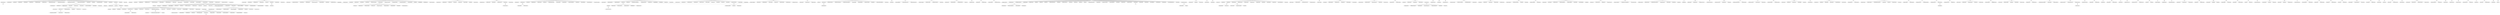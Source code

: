 strict graph  {
87 [desc="wicky-viagem"];
"baltasar-diego-da-rocha" [desc="Baltasar Diego da Rocha"];
"deh-christophe-cloche" [desc="Christophe Cloche"];
"deh-claude-motel" [desc="Claude Motel"];
"deh-domenico-fuciti" [desc="Domenico Fuciti"];
"deh-edmond-poncet" [desc="Edmond Poncet"];
"deh-germain-macret" [desc="Germain Macret"];
"deh-giandomenico-gabiani" [desc="Giandomenico Gabiani"];
"deh-goncalo-de-oliveira" [desc="Gonçalo de Oliveira"];
"deh-ignace-baudet-de-beauregard" [desc="Ignace Baudet de Beauregard"];
"deh-ignace-baudet-de-beauregard-ref1" [desc="Edmond Poncet"];
"deh-ignace-baudet-de-beauregard-ref2" [desc="Germain Macret"];
"deh-ignace-baudet-de-beauregard-ref3" [desc="Domenico Fuciti"];
"deh-jacques-motel" [desc="Jacques Motel"];
"deh-jean-forget" [desc="Jean Forget"];
"deh-joseph-francois-tissanier" [desc="Joseph François Tissanier"];
"deh-louis-gobet" [desc="Louis Gobet"];
"deh-manoel-soares" [desc="Manoel Soares"];
"deh-nicolas-motel" [desc="Nicolas Motel"];
"deh-pedro-de-lis" [desc="Pedro de Lis"];
"deh-pierre-albier" [desc="Pierre Albier"];
106 [desc="wicky-viagem"];
99 [desc="wicky-viagem"];
"deh-adam-algenler" [desc="Adam Algenler"];
"deh-beat-amrhyn" [desc="Beat Amrhyn"];
"deh-didachus-garces" [desc="Didachus Garcês"];
"deh-didachus-garces-ref1" [desc="Prospero Intorcetta"];
"deh-francesco-maria-gatinara" [desc="Francesco Maria Gatinara"];
"deh-francois-belgoder" [desc="François Belgoder"];
"deh-francois-belgoder-ref1" [desc="Prospero Intorcetta"];
"deh-jean-van-moll" [desc="Jean van Moll"];
"deh-jean-van-moll-ref1" [desc="Prospero Intorcetta"];
"deh-joao-fernandes-fou" [desc="João Fernandes Fou"];
"deh-lorenzo-tanaglia" [desc="Lorenzo Tanaglia"];
"deh-lorenzo-tanaglia-ref1" [desc="Prospero Intorcetta"];
"deh-prospero-intorcetta" [desc="Prospero Intorcetta"];
"deh-simao-rodrigues" [desc="Simão Rodrigues"];
"deh-thomas-van-der-elst" [desc="Thomas Van Der Elst"];
"deh-thomas-van-der-elst-ref1" [desc="Prospero Intorcetta"];
"simao-rodrigues-ref1" [desc="Prospero Intorcetta"];
103 [desc="wicky-viagem"];
"deh-adam-weidenfied" [desc="Adam Weidenfied"];
"deh-antoine-thomas" [desc="Antoine Thomas"];
"deh-domingos-alvares" [desc="Domingos Álvares"];
"deh-domingos-ribeiro" [desc="Domingos Ribeiro"];
"deh-jose-soares" [desc="José Soares"];
"deh-manuel-de-sa" [desc="Manuel de Sá"];
"deh-manuel-mendes" [desc="Manuel Mendes"];
"deh-theodore-villers" [desc="Théodore Villers"];
77 [desc="wicky-viagem"];
"deh-adriano-pestana" [desc="Adriano Pestana"];
"deh-antonio-maria-costantino" [desc="Antonio-Maria Costantino"];
"deh-carlo-della-rocca" [desc="Carlo Della Rocca"];
"deh-feliciano-pacheco" [desc="Feliciano Pacheco"];
"deh-francesco-ascanio-rovida" [desc="Francesco Ascanio Rovida"];
"deh-goncalo-da-fonseca" [desc="Gonçalo da Fonseca"];
"deh-manuel-jorge" [desc="Manuel Jorge"];
"deh-michael-pierre-boym" [desc="Michael-Pierre Boym"];
"deh-miguel-barbosa" [desc="Miguel Barbosa"];
89 [desc="wicky-viagem"];
"deh-afonso-aires" [desc="Afonso Aires"];
"deh-albert-le-comte-dorville" [desc="Albert le Comte Dorville"];
"deh-amador-fernandes" [desc="Amador Fernandes"];
"deh-andre-ferrao" [desc="André Ferrão"];
"deh-antonio-preto" [desc="António Preto"];
"deh-antonio-veloso" [desc="António Veloso"];
"deh-christian-wolfgang-henriques-herdtrich" [desc="Christian Wolfgang Henriques Herdtrich"];
"deh-ferdinand-verbiest" [desc="Ferdinand Verbiest"];
"deh-francois-clement" [desc="François Clément"];
"deh-franz-xaver-scheffelmayr" [desc="Franz Xaver Scheffelmayr"];
"deh-franz-xavier" [desc="Franz Xavier"];
"deh-giovanni-gregorio-parisi" [desc="Giovanni Gregorio Parisi"];
"deh-giovanni-maria-guicciardi" [desc="Giovanni Maria Guicciardi"];
"deh-jakob-dimer" [desc="Jakob Dimer"];
"deh-jean-brandi" [desc="Jean Brandi"];
"deh-joao-couceiro" [desc="João Couceiro"];
"deh-joao-de-figueiredo" [desc="João de Figueiredo"];
"deh-jose-de-magalhaes" [desc="José de Magalhães"];
"deh-martino-martini" [desc="Martino Martini"];
168 [desc="wicky-viagem"];
"deh-agostinho-da-silva" [desc="Agostinho da Silva"];
"deh-fernando-pereira" [desc="Fernando Pereira"];
"deh-gregorio-seco" [desc="Gregório Seco"];
"deh-jose-da-silva" [desc="José da Silva"];
"deh-jose-de-araujo" [desc="José de Araújo"];
"deh-jose-de-espinha" [desc="José de Espinha"];
"deh-jose-galvao" [desc="José Galvão"];
"deh-manuel-de-matos" [desc="Manuel de Matos"];
150 [desc="wicky-viagem"];
"deh-agostinho-de-barros" [desc="Agostinho de Barros"];
"deh-francisco-rebelo" [desc="Francisco Rebelo"];
"deh-joao-de-barros" [desc="João de Barros"];
"deh-joao-de-barros-ref1" [desc="Agostinho de Barros"];
"deh-joao-de-lemos" [desc="João de Lemos"];
"deh-manuel-de-aguiar" [desc="Manuel de Aguiar"];
113 [desc="wicky-viagem"];
"deh-agostino-barelli" [desc="Agostino Barelli"];
"deh-alessandro-cicero" [desc="Alessandro Cicero"];
"deh-carlo-amiani" [desc="Carlo Amiani"];
"deh-giampaolo-gozani" [desc="Giampaolo Gozani"];
"deh-giovanni-laureati" [desc="Giovanni Laureati"];
"deh-isidoro-lucci" [desc="Isidoro Lucci"];
"deh-johann-balthasar-staubach" [desc="Johann Balthasar Staubach"];
"deh-jose-de-almeida-ii" [desc="José de Almeida"];
"deh-leonardo-teixeira" [desc="Leonardo Teixeira"];
"deh-ludovico-antonio-adorno" [desc="Lodovico António Adorno"];
"deh-matias-correa" [desc="Matias Correa"];
"deh-pietro-balemonte" [desc="Pietro Belmonte"];
"deh-pietro-balemonte-ref1" [desc="Alessandro Cicero"];
"deh-pietro-francesco-capacci" [desc="Pietro Francesco Capacci"];
129 [desc="wicky-viagem"];
"deh-agostino-cappelli" [desc="Agostino Cappelli"];
"deh-agostino-cappelli-ref1" [desc="Jan Baptista Chrzciciel Bakowski"];
"deh-agostino-cappelli-ref2" [desc="Johann Baptist Messari"];
"deh-francois-noel" [desc="François Noël"];
"deh-franz-stadlin" [desc="Franz Stadlin"];
"deh-jan-baptista-chrzciciel-bakowski" [desc="Jan Baptista Chrzciciel Bakowski"];
"deh-johann-baptist-messari" [desc="Johann Baptist Messari"];
"deh-kaspar-castner" [desc="Kaspar Castner"];
"deh-leopold-liebstain" [desc="Leopold Liebstain"];
"deh-luigi-gonzaga" [desc="Luigi Gonzaga"];
"deh-miguel-vieira" [desc="Miguel Vieira"];
"deh-romain-hinderer" [desc="Romain Hinderer"];
67 [desc="wicky-viagem"];
"deh-agostino-tudeschini" [desc="Agostino Tudeschini"];
"deh-etienne-faber" [desc="Etienne Faver"];
"deh-francisco-pereira" [desc="Francisco Pereira"];
"deh-inacio-da-costa" [desc="Inácio da Costa"];
"deh-jose-estevao-de-almeida" [desc="José Estêvão de Almeida"];
"deh-michel-trigault" [desc="Michel Trigault"];
"deh-pietro-canevari" [desc="Pietro Canevari"];
"deh-sebastiao-vieira" [desc="Sebastião Vieira"];
"deh-tranquillo-grassetti" [desc="Tranquillo Grassetti"];
61 [desc="wicky-viagem"];
"deh-alano-dos-anjos" [desc="Alano dos Anjos"];
"deh-antonio-de-gouvea" [desc="António de Gouvea"];
"deh-gaspar-do-amaral" [desc="Gaspar do Amaral"];
78 [desc="wicky-viagem"];
"deh-albert-brac" [desc="Albert Brac"];
"deh-alvaro-semedo" [desc="Álvaro Semedo"];
"deh-bartolome-de-sequeira" [desc="Bartolomé de Sequeira"];
"deh-francesco-leonardo-cinamo" [desc="Francesco Leonardo Cinamo"];
"deh-francesco-leonardo-cinamo-ref1" [desc="Álvaro Semedo"];
"deh-giovanni-raffaele" [desc="Giovanni Raffaele"];
"deh-girolamo-finochiaro" [desc="Girolamo Finochiaro"];
"deh-heinrich-van-vlierden" [desc="Heinrich Van Vlierden"];
"deh-ignace-lagot" [desc="Ignace Lagot"];
"deh-johannes-nikolaus-smogulecki" [desc="Johannes Nikolaus Smogulecki"];
"deh-luis-de-moura" [desc="Luís de Moura"];
26 [desc="wicky-viagem"];
"deh-alberto-laertio" [desc="Alberto Laertio"];
"deh-diogo-antunes" [desc="Diogo Antunes"];
"deh-pedro-gomez" [desc="Pedro Gómez"];
"deh-pero-da-cruz-ref1" [desc="Petrus Bolle"];
"deh-rui-barreto" [desc="Rui Barreto"];
44 [desc="wicky-viagem"];
"deh-antonio-de-abreu" [desc="António de Abreu"];
"deh-francisco-vieira" [desc="Francisco Vieira"];
"deh-giovanni-antonio-rubino" [desc="Giovanni Antonio Rubino"];
"deh-joao-alberto" [desc="João Alberto"];
"deh-sabatino-de-ursis" [desc="Sabatino De Ursis"];
"deh-simao-antunes" [desc="Simão Antunes"];
62 [desc="wicky-viagem"];
"deh-joao-cabral" [desc="João Cabral"];
98 [desc="wicky-viagem"];
"deh-aleixo-coelho" [desc="Aleixo Coelho"];
115 [desc="wicky-viagem"];
"deh-alessandro-caeglio" [desc="Alessandro Ceaglio"];
"deh-antonio-faglia" [desc="Antonio Faglia"];
"deh-bernardo-osorio" [desc="Bernardo Osório"];
"deh-christof-brack" [desc="Christof Brack"];
"deh-cristoforo-fiori" [desc="Cristoforo Fiori"];
"deh-francesco-maria-spinola" [desc="Francesco Maria Spinola"];
"deh-giuseppe-baudino" [desc="Giuseppe Baudino"];
"deh-guillaume-van-der-beken" [desc="Guillaume Van der Beken"];
"deh-jean-baptiste-charandy" [desc="Jean-Baptiste Charandy"];
"deh-jean-baptiste-charandy-ref1" [desc="Francesco Maria Spinola"];
"deh-jean-simon-bayard" [desc="Jean-Simon Bayard"];
"deh-joao-lopes" [desc="João Lopes"];
"deh-nicolas-dufour" [desc="Nicolas Dufour"];
"deh-philippe-couplet" [desc="Philippe Couplet"];
"deh-pierre-francois-daudy" [desc="Pierre-François Daudy"];
100 [desc="wicky-viagem"];
"deh-antonio-posateri" [desc="Antonio Posateri"];
"deh-emanuele-laurifice" [desc="Emanuele Laurifice"];
91 [desc="wicky-viagem"];
"deh-alessandro-fillippucci" [desc="Alessandro Fillippucci"];
"deh-antonio-fernandes-tsai-ref2" [desc="António Fernandes"];
"deh-antonio-fernandes-tsai-ref3" [desc="Alessandro Fillippucci"];
21 [desc="wicky-viagem"];
"deh-alessandro-valignano" [desc="Alessandro Valignano"];
"deh-onophrius-rodrigues" [desc="Onophrius Rodrigues"];
"deh-onophrius-rodrigues-ref1" [desc="Onophrius Rodrigues"];
"deh-pedro-ramon" [desc="Pedro Ramón"];
16 [desc="wicky-viagem"];
"deh-alessandro-valla" [desc="Alessandro Valla"];
"deh-hernando-de-alcaraz" [desc="Hernando de Alcaraz"];
"deh-juan-baptista-de-ribera" [desc="Juan Baptista de Ribera"];
"deh-pedro-riera" [desc="Pedro Riera"];
58 [desc="wicky-viagem"];
"deh-alexandre-de-rhodes" [desc="Alexandre de Rhodes"];
45 [desc="wicky-viagem"];
"deh-alfonso-vagnone" [desc="Alfonso Vagnone"];
"deh-camillo-di-costanzo" [desc="Camillo di Costanzo"];
57 [desc="wicky-viagem"];
"deh-alvaro-cabral" [desc="Álvaro Cabral"];
"deh-antonio-francisco-cardim" [desc="António Francisco Cardim"];
"deh-diogo-correia-valente" [desc="Diogo Correia Valente"];
"deh-eli-philippe-trigault" [desc="Elie (Philippe) Trigault"];
"deh-eli-philippe-trigault-irmao" [desc="Nicolas Trigault"];
"deh-francisco-furtado" [desc="Francisco Furtado"];
"deh-gabriel-de-matos" [desc="Gabriel de Matos"];
"deh-gaspar-luis" [desc="Gaspar Luís"];
"deh-giacomo-rho" [desc="Giacomo Rho"];
"deh-gil-de-abreu" [desc="Gil de Abreu"];
"deh-giovanni-domenico-gayati" [desc="Giovanni Domenico Gayati"];
"deh-goncalo-dias" [desc="Gonçalo Dias"];
"deh-humbert-saint-laurent" [desc="Humbert Saint-Laurent"];
"deh-jean-de-celle" [desc="Jean de Celle"];
"deh-joao-da-veiga" [desc="João da Veiga"];
"deh-joao-ferreira" [desc="João Ferreira"];
"deh-joao-frois" [desc="João Fróis"];
"deh-johann-adam-schall-von-bell" [desc="Johann Adam Schall von Bell"];
"deh-johann-alberich" [desc="Johann Alberich"];
"deh-johann-terrenz-schreck" [desc="Johann Terrenz Schreck"];
"deh-manuel-de-figueiredo" [desc="Manuel de Figueiredo"];
"deh-mateus-gago" [desc="Mateus Gago"];
"deh-matias-de-sousa" [desc="Matias de Sousa"];
"deh-matias-de-sousa-ref1" [desc="Nicolas Trigault"];
"deh-nicolas-trigault" [desc="Nicolas Trigault"];
"deh-paolo-cavallina" [desc="Paolo Cavallina"];
"deh-quentin-cousin" [desc="Quentin Cousin"];
"deh-rui-de-figueiredo" [desc="Rui de Figueiredo"];
"deh-rui-figueiredo-ref1" [desc="Manuel de Figueiredo"];
"deh-simao-da-cunha" [desc="Simão da Cunha"];
"deh-wenzel-pantaleon-kirwitzer" [desc="Wenzel Pantaleon Kirwitzer"];
49 [desc="wicky-viagem"];
"deh-manuel-lopes-ref3" [desc="Manuel Lopes"];
23 [desc="wicky-viagem"];
"deh-amador-da-costa" [desc="Amador da Costa"];
"deh-diogo-pinto" [desc="Diogo Pinto"];
"deh-lourenco-mexia" [desc="Lourenço Mexia"];
117 [desc="wicky-viagem"];
"deh-andre-carneiro" [desc="André Carneiro"];
"deh-andre-da-costa" [desc="André da Costa"];
"deh-antao-dantas" [desc="Antão Dantas"];
"deh-antonio-da-silva" [desc="António da Silva"];
"deh-antonio-de-barros" [desc="António de Barros"];
"deh-antonio-francesco-giuseppe-provana" [desc="Antonio Francesco Giuseppe Provana"];
"deh-antonio-rosado" [desc="António Rosado"];
"deh-domingos-magalhaes" [desc="Domingos Magalhães"];
"deh-francisco-barbosa" [desc="Francisco Barbosa"];
"deh-francisco-rodrigues" [desc="Francisco Rodrigues"];
"deh-giuseppe-candone" [desc="Giuseppe Candone"];
"deh-inacio-lopes" [desc="Inácio Lopes"];
"deh-joao-baptista" [desc="João Baptista"];
"deh-manuel-da-mata" [desc="Manuel da Mata"];
"deh-manuel-ferreira-ref1" [desc="Manuel Ferreyra"];
"deh-simao-pinto" [desc="Simão Pinto"];
10 [desc="wicky-viagem"];
"deh-andre-fernandes-i" [desc="André Fernandes"];
88 [desc="wicky-viagem"];
"deh-andre-gomes" [desc="André Gomes"];
"deh-andre-gomes-ref1" [desc="Michael-Pierre-Boym"];
"deh-antonio-de-saldanha" [desc="António de Saldanha"];
"deh-francisco-velho" [desc="Francisco Velho"];
"deh-francois-de-rougemont" [desc="François de Rougemont"];
"deh-george-brett-keynes" [desc="George Brett Keynes"];
"deh-ignatus-hartogvelt" [desc="Ignatus Hartogvelt"];
"deh-joao-de-abreu" [desc="João de Abreu"];
"deh-joao-fernandes-fou-ref1" [desc="Prospero Intorcetta"];
56 [desc="wicky-viagem"];
"deh-andre-palmeiro" [desc="André Palmeiro"];
139 [desc="wicky-viagem"];
"deh-andre-pereira" [desc="André Pereira"];
"deh-antonio-freire" [desc="António Freire"];
"deh-caetano-lopes" [desc="Caetano Lopes"];
"deh-francisco-alvares" [desc="Francisco Álvares"];
"deh-francisco-de-cordes" [desc="Francisco Cordes"];
"deh-francisco-de-lima" [desc="Francisco de Lima"];
"deh-francisco-moreira" [desc="Francisco Moreira"];
"deh-ignatius-koegler" [desc="Ignatius Koegler"];
"deh-karl-slavicek" [desc="Karl Slaviček"];
"deh-manuel-pinto-iii" [desc="Manuel Pinto"];
"deh-manuel-varela" [desc="Manuel Varela"];
"deh-pedro-de-figueiredo-ii" [desc="Pedro de Figueiredo"];
"deh-tome-aranha" [desc="Tomé Aranha"];
173 [desc="wicky-viagem"];
"deh-andre-rodrigues" [desc="André Rodrigues"];
"deh-francisco-da-silva-iii" [desc="Francisco da Silva"];
"deh-jose-mendes-dos-reis-ref3" [desc="José Joaquim"];
"deh-stanislas-monteiro-ref1" [desc="Stanislas Monteiro"];
75 [desc="wicky-viagem"];
"deh-andrea-giovanni-lubelli" [desc="Andrea-Giovanni Lubelli"];
"deh-andreas-wolfgang-koffler" [desc="Andreas Wolfgang Koffler"];
"deh-gianbattista-brandi" [desc="Gianbattista Brandi"];
"deh-giovanni-filippo-de-marini" [desc="Giovanni Filippo De Marini"];
"deh-joao-nunes" [desc="João Nunes"];
"deh-matias-da-maia" [desc="Matias da Maia"];
"deh-stanislao-torrente" [desc="Stanislao Torrente"];
"deh-tommaso-valguarnera" [desc="Tommaso Valguarnera"];
63 [desc="wicky-viagem"];
"deh-andrius-rudamina" [desc="Andrius Rudamina"];
156 [desc="wicky-viagem"];
"deh-anton-gogeisl" [desc="Anton Gogeisl"];
"deh-florian-joseph-bahr" [desc="Florian Joseph Bahr"];
"deh-johann-gruber-ref1" [desc="Johann Gruber"];
"deh-johann-siebert" [desc="Johann Siebert"];
"deh-josef-neugebauer" [desc="Josef Neügebauer"];
"deh-wenzel-paleczeck" [desc="Wenzel Paleczeck"];
118 [desc="wicky-viagem"];
"deh-antonio-da-costa-iii" [desc="António da Costa"];
"deh-antonio-ferreira" [desc="António Ferreira"];
"deh-antonio-lopes-junior" [desc="António Lopes, júnior"];
"deh-antonio-quental" [desc="António Quental"];
"deh-carlos-de-resende" [desc="Carlos de Resende"];
"deh-estevao-collasco" [desc="Estêvão Collasco"];
"deh-joao-pereira-ii" [desc="João Pereira"];
"deh-jose-pacheco" [desc="José Pacheco"];
"deh-jose-pereira" [desc="José Pereira"];
"deh-luis-de-franca" [desc="Luís de França"];
"deh-manuel-ribeiro-senior" [desc="Manuel Ribeiro, sénior"];
"deh-matias-rodrigues" [desc="Matias Rodrigues"];
"deh-pedro-de-matos" [desc="Pedro de Matos"];
29 [desc="wicky-viagem"];
"deh-antonio-de-almeida" [desc="António de Almeida"];
"deh-gil-martinez-de-la-mata" [desc="Gil Martínez de la Mata"];
42 [desc="wicky-viagem"];
"deh-antonio-de-andrade" [desc="António de Andrade"];
"deh-bartolomeo-tedeschi" [desc="Bartolomeo Tedeschi"];
"deh-pedro-marques-senior" [desc="Pedro Marques, sénior"];
"deh-pedro-ribeiro" [desc="Pedro Ribeiro"];
"deh-vincenzo-carruba" [desc="Vincenzo Carruba"];
146 [desc="wicky-viagem"];
"deh-antonio-de-magalhaes" [desc="António de Magalhães"];
"deh-bento-de-abreu" [desc="Bento de Abreu"];
"deh-domingos-pinheiro" [desc="Domingos Pinheiro"];
"deh-luis-de-sequeira" [desc="Luís de Sequeira"];
"deh-martim-correa" [desc="Martim Correa"];
"deh-paulo-de-mesquita" [desc="Paulo de Mesquita"];
"deh-policarpo-de-sousa" [desc="Policarpo de Sousa"];
"deh-policarpo-de-sousa-ref1" [desc="Alexandre Metelo de Sousa e Meneses"];
119 [desc="wicky-viagem"];
"deh-giandomenico-paramino" [desc="Giandomenico Paramino"];
"deh-joao-duarte" [desc="João Duarte"];
"deh-manuel-marques" [desc="Manuel Marques"];
138 [desc="wicky-viagem"];
"deh-antonio-de-melo" [desc="António de Melo"];
"deh-franz-xaver-mittermayr" [desc="Franz Xaver Mittermayr"];
"deh-josef-ridler" [desc="Josef Ridler"];
116 [desc="wicky-viagem"];
"deh-antonio-de-mursia" [desc="António de Mursia"];
"deh-manuel-de-vilasboas" [desc="Manuel de Vilasboas"];
105 [desc="wicky-viagem"];
"deh-antonio-dias" [desc="António Dias"];
"deh-antonio-simoes-i" [desc="António Simões"];
"deh-joachim-calmes" [desc="Joachim Calmes"];
"deh-joao-de-sequeira" [desc="João de Sequeira"];
"deh-miguel-do-amaral" [desc="Miguel do Amaral"];
69 [desc="wicky-viagem"];
"deh-antonio-ferreira-ref1" [desc="António Ferreira"];
142 [desc="wicky-viagem"];
"deh-antonio-francesco-giuseppe-provana-ref3" [desc="Louis Fan"];
"deh-louis-fan" [desc="Louis Fan"];
"deh-louis-fan-ref1" [desc="Antonio Francesco Giuseppe Provana"];
82 [desc="wicky-viagem"];
"deh-joao-cardoso-ref1" [desc="António Francisco Cardim"];
"joao-cardoso" [desc="João Cardoso"];
148 [desc="wicky-viagem"];
"deh-antonio-gomes" [desc="António Gomes"];
144 [desc="wicky-viagem"];
"deh-antonio-goncalves-ref1" [desc="António Gonçalves"];
141 [desc="wicky-viagem"];
"deh-antonio-maria-trigona" [desc="Antonio-Maria Trigona"];
"deh-antonio-saverio-morabito" [desc="Antonio Saverio Morabito"];
"deh-giacomo-filippo-simonelli" [desc="Giacomo Filippo Simonelli"];
"deh-simao-da-silveira" [desc="Simão da Silveira"];
165 [desc="wicky-viagem"];
"deh-antonio-pires" [desc="António Pires"];
"deh-bento-ferreira" [desc="Bento Ferreira"];
"deh-manuel-viegas" [desc="Manuel Viegas"];
"deh-paulo-de-campos" [desc="Paulo de Campos"];
"deh-sebastian-zwerger" [desc="Sebastian Zwerger"];
27 [desc="wicky-viagem"];
"deh-antonio-rodrigues" [desc="António Rodrigues"];
"deh-giovanni-cola-niccolo" [desc="Giovanni Cola Niccolò"];
"deh-houang-francisco-martins-ref3" [desc="Francisco Martins"];
68 [desc="wicky-viagem"];
"deh-antonio-rodrigues-ii" [desc="António Rodrigues"];
"deh-bartolomeu-de-roboredo" [desc="Bartolomeu de Roboredo"];
"deh-inacio-lobo" [desc="Inácio Lobo"];
"deh-luis-da-gama" [desc="Luís da Gama"];
171 [desc="wicky-viagem"];
"deh-antonio-saverio-falcao" [desc="António Saverio Falcão"];
"deh-inacio-francisco" [desc="Inácio Francisco"];
137 [desc="wicky-viagem"];
"deh-antonio-taborda" [desc="António Taborda"];
"deh-estevao-lopes" [desc="Estêvão Lopes"];
"deh-francisco-da-costa" [desc="Francisco da Costa"];
"deh-giovanni-giuseppe-costa" [desc="Giovanni Giuseppe Costa"];
"deh-giuseppe-castiglione" [desc="Giuseppe Castiglione"];
"deh-luis-de-caldas" [desc="Luís de Caldas"];
"deh-niccolo-gianpriamo" [desc="Niccolò Gianpriamo"];
"deh-philipp-sibin" [desc="Philipp Sibin"];
120 [desc="wicky-viagem"];
"deh-antonio-xavier" [desc="António Xavier"];
"deh-antonio-xavier-ref1" [desc="Inácio Xavier"];
"deh-giacinto-serra" [desc="Giacinto Serra"];
"deh-manuel-dos-reis-ref1" [desc="Manuel dos Reis"];
155 [desc="wicky-viagem"];
"deh-august-von-hallerstein" [desc="August von Hallerstein"];
"deh-gottfried-xaver-von-laimbeckhoven" [desc="Gottfried Xaver von Laimbeckhoven"];
"deh-verissimo-de-carvalho" [desc="Veríssimo de Carvalho"];
72 [desc="wicky-viagem"];
"deh-baldassare-citadella" [desc="Baldassare Citadella"];
"deh-francesco-brancati" [desc="Francesco Brancati"];
"deh-giovanni-francesco-de-ferrariis" [desc="Giovanni Francesco De Ferrariis"];
"deh-girolamo-de-gravina" [desc="Girolamo de Gravina"];
"deh-lodovico-buglio" [desc="Lodovico Buglio"];
"deh-michael-walta" [desc="Michael Walta"];
"deh-nikolaus-fiva" [desc="Nikolaus Fiva"];
4 [desc="wicky-viagem"];
"deh-baltasar-gago" [desc="Baltasar Gago"];
140 [desc="wicky-viagem"];
"deh-balthasar-miller" [desc="Balthasar Miller"];
"deh-francisco-alberto" [desc="Francisco Alberto"];
"deh-francisco-xavier-iv-ref2" [desc="Francisco Xavier"];
65 [desc="wicky-viagem"];
"deh-bartolome-de-sequeira-ref1" [desc="Bartolomé Ruboth"];
164 [desc="wicky-viagem"];
"deh-bartolomeu-de-azevedo" [desc="Bartolomeu de Azevedo"];
"deh-dionisio-ferreira" [desc="Dionísio Ferreira"];
"deh-simon-gumb" [desc="Simon Gumb"];
8 [desc="wicky-viagem"];
"deh-belchior-miguel-carneiro-leitao" [desc="Belchior Miguel Carneiro Leitão"];
"deh-tiburcio-de-quadros" [desc="Tibúrcio de Quadros"];
5 [desc="wicky-viagem"];
"deh-belchior-nunes-barreto" [desc="Belchior Nunes Barreto"];
"deh-cristovao-da-costa" [desc="Cristóvão da Costa"];
"deh-manuel-teixeira" [desc="Manuel Teixeira"];
131 [desc="wicky-viagem"];
"deh-benedikt-weckmaister" [desc="Benedikt Weckmaister"];
"deh-joao-francisco-cardoso" [desc="João Francisco Cardoso"];
154 [desc="wicky-viagem"];
"deh-bento-monteiro" [desc="Bento Monteiro"];
"deh-felix-da-rocha" [desc="Félix da Rocha"];
"deh-joao-de-loureiro" [desc="João de Loureiro"];
"deh-josef-zallinger" [desc="Josef Zallinger"];
"deh-manuel-jose" [desc="Manuel José"];
22 [desc="wicky-viagem"];
"deh-bernardino-ferrario" [desc="Bernardino Ferrario"];
114 [desc="wicky-viagem"];
"deh-bernhard-de-wit" [desc="Bernhard de Wit"];
"deh-jakob-moers" [desc="Jakob Möers"];
"deh-kilian-stumpf" [desc="Kilian Stumpf"];
"deh-manuel-pinto-ii" [desc="Manuel Pinto"];
"deh-michel-alfonso-chen" [desc="Michel Alfonso Chen"];
"deh-silvestre-furtado" [desc="Silvestre Furtado"];
153 [desc="wicky-viagem"];
"deh-giacomo-antonini" [desc="Giacomo Antonini"];
"deh-inacio-de-sousa" [desc="Inácio de Sousa"];
94 [desc="wicky-viagem"];
"deh-claudio-filippo-grimaldi" [desc="Claudio Filippo Grimaldi"];
"deh-de-magistris-ref1" [desc="Giacinto De Magistris"];
"deh-filippo-maria-fieschi" [desc="Filippo-Maria Fieschi"];
"deh-francesco-castiglia" [desc="Francesco Castiglia"];
"deh-francesco-castiglia-ref1" [desc="Giovanni Filippo de Marini"];
"deh-francisco-da-veiga" [desc="Francisco da Veiga"];
"deh-jean-baptiste-maldonado" [desc="Jean-Baptiste Maldonado"];
"deh-lodovico-azzi" [desc="Lodovico Azzi"];
"deh-manuel-de-siqueira-tcheng" [desc="Manuel de Siqueira Tcheng"];
"deh-nicolau-da-fonseca" [desc="Nicolau da Fonseca"];
"deh-reginaldo-burger" [desc="Reginaldo Burger"];
"deh-tome-pereira" [desc="Tomé (Sancho) Pereira"];
73 [desc="wicky-viagem"];
39 [desc="wicky-viagem"];
"deh-diego-de-pantoja" [desc="Diego de Pantoja"];
"deh-jeronimo-rodrigues-junior" [desc="Jerónimo Rodrigues, júnior"];
"deh-niccolo-longobardo" [desc="Niccolò Longobardo"];
"deh-nicolau-pimenta" [desc="Nicolau Pimenta"];
34 [desc="wicky-viagem"];
"deh-diego-goncales-ref1" [desc="Diogo Gonçalves"];
"deh-pero-rodrigues-ref1" [desc="Pero Rodrigues"];
31 [desc="wicky-viagem"];
"deh-diogo-de-mesquita" [desc="Diogo de Mesquita"];
"deh-francesco-de-petris" [desc="Francesco De Petris"];
"deh-houang-francisco-martins-ref2" [desc="Francisco Martins"];
"deh-joao-da-rocha" [desc="João da Rocha"];
"deh-joao-soeiro" [desc="João Soeiro"];
"deh-mateus-de-couros" [desc="Mateus de Couros"];
"deh-pero-da-cruz" [desc="Pero da Cruz"];
92 [desc="wicky-viagem"];
"deh-diogo-de-sotomaior" [desc="Diogo de Sotomaior"];
"deh-francisco-pimentel" [desc="Francisco Pimentel"];
107 [desc="wicky-viagem"];
"deh-diogo-vidal" [desc="Diogo Vidal"];
"deh-jose-ramon-arxo" [desc="José Ramón Arxó"];
"deh-jose-ramon-arxo-ref1" [desc="Juan Antonio Arnedo"];
"deh-juan-antonio-arnedo" [desc="Juan Antonio Arnedo"];
"deh-philippe-selosse" [desc="Philippe Selosse"];
"deh-philippe-selosse-ref1" [desc="François Noël"];
127 [desc="wicky-viagem"];
"deh-ehrenbert-xaver-fridelli" [desc="Ehrenbert Xaver Fridelli"];
17 [desc="wicky-viagem"];
"deh-domingos-alvares-ref1" [desc="Domingos Álvares"];
"deh-organtino-gnecchi-soldo" [desc="Organtino Gnecchi-Soldo"];
122 [desc="wicky-viagem"];
"deh-domingos-de-brito" [desc="Domingos de Brito"];
"deh-francisco-rodrigues-ref1" [desc="Francisco Rodrigues"];
"deh-girolamo-franchi" [desc="Girolamo Franchi"];
"deh-joao-de-borgia-kouo-ref1" [desc="João Borja"];
"deh-joao-de-borgia-kouo-ref2" [desc="Miguel do Amaral"];
"deh-joao-mourao" [desc="João Mourão"];
"deh-manuel-teles" [desc="Manuel Teles"];
51 [desc="wicky-viagem"];
"deh-domingos-pereira-ref1" [desc="Domingos Pereira"];
"deh-pedro-de-francisco" [desc="Pedro de Francisco"];
36 [desc="wicky-viagem"];
"deh-domingos-pereira-ref3" [desc="Domingos Pereira"];
"deh-gaspar-ferreira" [desc="Gaspar Ferreira"];
25 [desc="wicky-viagem"];
"deh-duarte-de-sande" [desc="Duarte de Sande"];
"deh-francesco-pasio" [desc="Francesco Pasio"];
"deh-giovanni-gerardino" [desc="Giovanni Gerardino"];
"deh-matteo-ricci" [desc="Matteo Ricci"];
"deh-michele-ruggiere" [desc="Michele (Pompilio) Ruggiere"];
110 [desc="wicky-viagem"];
"deh-estanislau-machado" [desc="Estanislau Machado"];
"deh-filippo-felice-carrocci" [desc="Filippo-Felice Carrocci"];
50 [desc="wicky-viagem"];
"deh-estevao-coelho" [desc="Estêvão Coelho"];
"deh-francesco-sambiasi" [desc="Francesco Sambiasi"];
"deh-giulio-aleni" [desc="Giulio Aleni"];
"deh-jean-delavigne" [desc="Jean Delavigne"];
"deh-pierre-van-spiere" [desc="Pierre Van Spiere"];
43 [desc="wicky-viagem"];
"deh-feliciano-da-silva" [desc="Feliciano da Silva"];
"deh-manuel-dias-o-novo" [desc="Manuel Dias, o Novo"];
143 [desc="wicky-viagem"];
"deh-ferdinando-bonaventura-moggi" [desc="Ferdinando Bonaventura Moggi"];
"deh-francesco-folleri" [desc="Francesco Folleri"];
"deh-francesco-folleri-ref1" [desc="Ferdinando Moggi"];
93 [desc="wicky-viagem"];
"deh-francisco-da-costa-ref1" [desc="Francisco da Costa"];
"deh-joao-antonio-de-azevedo" [desc="João António de Azevedo"];
"deh-sebastiao-de-almeida" [desc="Sebastião de Almeida"];
64 [desc="wicky-viagem"];
"deh-francisco-ferreira-fei-ref1" [desc="Francisco Ferreira"];
35 [desc="wicky-viagem"];
"deh-francisco-lopes" [desc="Francisco Lopes"];
"deh-francisco-pacheco" [desc="Francisco Pacheco"];
3 [desc="wicky-viagem"];
"deh-francisco-perez" [desc="Francisco Pérez"];
104 [desc="wicky-viagem"];
"deh-francisco-pinto-i" [desc="Francisco Pinto"];
"deh-manuel-carvalho-ii" [desc="Manuel Carvalho"];
96 [desc="wicky-viagem"];
"deh-francisco-simoes" [desc="Francisco Simões"];
1 [desc="wicky-viagem"];
"deh-francisco-xavier" [desc="Francisco Xavier"];
135 [desc="wicky-viagem"];
"deh-francisco-xavier-iv-ref1" [desc="Francisco Xavier"];
145 [desc="wicky-viagem"];
"deh-francisco-xavier-iv-ref3" [desc="Francisco Xavier"];
"deh-joseph-ferreira-ref1" [desc="José Ferreira"];
169 [desc="wicky-viagem"];
"deh-franz-moser" [desc="Franz Moser"];
"deh-inacio-pires" [desc="Inácio Pires"];
132 [desc="wicky-viagem"];
"deh-franz-thilisch" [desc="Franz Thilisch"];
71 [desc="wicky-viagem"];
"deh-gabriel-de-magalhaes" [desc="Gabriel de Magalhães"];
136 [desc="wicky-viagem"];
"deh-giambattista-sanna" [desc="Giambattista Sanna"];
12 [desc="wicky-viagem"];
"deh-giovanni-battista-de-monte" [desc="Giovanni Battista De Monte"];
18 [desc="wicky-viagem"];
"deh-goncalo-alvares" [desc="Gonçalo Álvares"];
"deh-manuel-lopes-ref1" [desc="Manuel Lopes Bulhão"];
"deh-manuel-lopes-ref2" [desc="Gonçalo Álvares"];
80 [desc="wicky-viagem"];
"deh-hendrik-uwens" [desc="Hendrik Uwens"];
"deh-johannes-ciermans" [desc="Johannes Ciermans"];
158 [desc="wicky-viagem"];
"deh-hermann-engers" [desc="Hermann Engers"];
"deh-jakob-graff" [desc="Jakob Graff"];
"deh-josef-kayser" [desc="Josef Kayser"];
162 [desc="wicky-viagem"];
"deh-ignaz-sichelbarth" [desc="Ignaz Sichelbarth"];
"deh-tristano-attimis" [desc="Tristano Attimis"];
95 [desc="wicky-viagem"];
"deh-jean-de-haynin" [desc="Jean de Haynin"];
"deh-manuel-rodrigues-ii" [desc="Manuel Rodrigues"];
79 [desc="wicky-viagem"];
"deh-jean-valat" [desc="Jean Valat"];
"deh-pedro-zuzarte" [desc="Pedro Zuzarte"];
38 [desc="wicky-viagem"];
"deh-jeronimo-rodrigues-senior" [desc="Jerónimo Rodrigues, sénior"];
172 [desc="wicky-viagem"];
"deh-joao-da-fonseca-ii" [desc="João da Fonseca"];
"deh-luis-duarte" [desc="Luís Duarte"];
"deh-tome-da-silva" [desc="Tomé da Silva"];
152 [desc="wicky-viagem"];
"deh-manuel-de-carvalho" [desc="Manuel de Carvalho"];
160 [desc="wicky-viagem"];
"deh-joao-de-seixas" [desc="João de Seixas"];
"deh-joao-simoes" [desc="João Simões"];
"deh-joseph-ferreira-ref2" [desc="José Ferreira"];
9 [desc="wicky-viagem"];
"deh-joao-rodrigues-de-sainan" [desc="João Rodrigues de Sainan"];
28 [desc="wicky-viagem"];
"deh-joao-rodrigues-girao" [desc="João Rodrigues Girão"];
"deh-theodor-mantels" [desc="Theodor Mantels"];
54 [desc="wicky-viagem"];
"deh-johann-ureman" [desc="Johann Ureman"];
"deh-manuel-rodrigues-i" [desc="Manuel Rodrigues"];
157 [desc="wicky-viagem"];
"deh-johann-walter" [desc="Johann Walter"];
"deh-manuel-rodrigues-iv" [desc="Manuel Rodrigues"];
170 [desc="wicky-viagem"];
"deh-jose-alvares" [desc="José Álvares"];
"deh-manuel-de-silva" [desc="Manuel de Silva"];
161 [desc="wicky-viagem"];
"deh-jose-montanha-ii" [desc="José Montanha"];
"deh-jose-montanha-ii-ref1" [desc="Hilário de Santa Rosa"];
"deh-xavier-duarte" [desc="Xavier Duarte"];
102 [desc="wicky-viagem"];
"deh-jose-monteiro" [desc="José Monteiro"];
"deh-pedro-da-costa-i" [desc="Pedro da Costa"];
32 [desc="wicky-viagem"];
"deh-lazzaro-cattaneo" [desc="Lazzaro Cattaneo"];
76 [desc="wicky-viagem"];
"deh-lucas-correa" [desc="Lucas Correa"];
37 [desc="wicky-viagem"];
"deh-luis-cerqueira" [desc="Luís Cerqueira"];
"deh-valentim-de-carvalho" [desc="Valentim de Carvalho"];
111 [desc="wicky-viagem"];
"deh-luis-rodrigues-ref3" [desc="Luís Rodrigues"];
124 [desc="wicky-viagem"];
"deh-manuel-camello" [desc="Manuel Camello"];
"deh-manuel-de-sousa" [desc="Manuel de Sousa"];
"deh-manuel-ribeiro-junior" [desc="Manuel Ribeiro, junior"];
"deh-pedro-de-meireles" [desc="Pedro de Meireles"];
108 [desc="wicky-viagem"];
"deh-manuel-carvalho-ii-ref1" [desc="Manuel da Cruz"];
"deh-manuel-osorio-i" [desc="Manuel Osório"];
167 [desc="wicky-viagem"];
"deh-manuel-da-motta" [desc="Manuel da Motta"];
53 [desc="wicky-viagem"];
"deh-manuel-de-azevedo" [desc="Manuel de Azevedo"];
83 [desc="wicky-viagem"];
"deh-manuel-de-carvalho-i" [desc="Manuel Carvalho"];
90 [desc="wicky-viagem"];
"deh-manuel-de-pereira-ii" [desc="Manuel de Pereira"];
"deh-pietro-paolo-arrigoni" [desc="Pietro Paolo Arrigoni"];
30 [desc="wicky-viagem"];
"deh-manuel-dias-o-velho" [desc="Manuel Dias, o Velho"];
"deh-pedro-martins" [desc="Pedro Martins"];
33 [desc="wicky-viagem"];
"deh-manuel-gaspar" [desc="Manuel Gaspar"];
2 [desc="wicky-viagem"];
"deh-melchior-mora" [desc="Melchior Mora"];
40 [desc="wicky-viagem"];
"deh-muzio-rocchi" [desc="Muzio Rocchi"];
"deh-sebastiao-fernandes" [desc="Sebastião Fernandes"];
48 [desc="wicky-viagem"];
123 [desc="wicky-viagem"];
"deh-teotonio-leitao" [desc="Teotónio Leitão"];
86 [desc="wicky-viagem"];
"deh-tome-vaz" [desc="Tomé Vaz"];
87 -- "baltasar-diego-da-rocha"  [date1=16550323, date2=16550323, desc="wicky-viagem=87"];
87 -- "deh-christophe-cloche"  [date1=16550323, date2=16550323, desc="wicky-viagem=87"];
87 -- "deh-claude-motel"  [date1=16550323, date2=16550323, desc="wicky-viagem=87"];
87 -- "deh-domenico-fuciti"  [date1=16550323, date2=16550323, desc="wicky-viagem=87"];
87 -- "deh-edmond-poncet"  [date1=16550323, date2=16550323, desc="wicky-viagem=87"];
87 -- "deh-germain-macret"  [date1=16550323, date2=16550323, desc="wicky-viagem=87"];
87 -- "deh-giandomenico-gabiani"  [date1=16550323, date2=16550323, desc="wicky-viagem=87"];
87 -- "deh-goncalo-de-oliveira"  [date1=16550323, date2=16550323, desc="wicky-viagem=87"];
87 -- "deh-ignace-baudet-de-beauregard"  [date1=16550323, date2=16550323, desc="wicky-viagem=87"];
87 -- "deh-ignace-baudet-de-beauregard-ref1"  [date1=16550323, date2=16550323, desc="wicky-viagem=87"];
87 -- "deh-ignace-baudet-de-beauregard-ref2"  [date1=16550323, date2=16550323, desc="wicky-viagem=87"];
87 -- "deh-ignace-baudet-de-beauregard-ref3"  [date1=16550323, date2=16550323, desc="wicky-viagem=87"];
87 -- "deh-jacques-motel"  [date1=16550323, date2=16550323, desc="wicky-viagem=87"];
87 -- "deh-jean-forget"  [date1=16550323, date2=16550323, desc="wicky-viagem=87"];
87 -- "deh-joseph-francois-tissanier"  [date1=16550323, date2=16550323, desc="wicky-viagem=87"];
87 -- "deh-louis-gobet"  [date1=16550323, date2=16550323, desc="wicky-viagem=87"];
87 -- "deh-manoel-soares"  [date1=16550323, date2=16550323, desc="wicky-viagem=87"];
87 -- "deh-nicolas-motel"  [date1=16550323, date2=16550323, desc="wicky-viagem=87"];
87 -- "deh-pedro-de-lis"  [date1=16550323, date2=16550323, desc="wicky-viagem=87"];
87 -- "deh-pierre-albier"  [date1=16553023, date2=16553023, desc="wicky-viagem=87"];
"baltasar-diego-da-rocha" -- 106  [date1=16830000, date2=16830000, desc="wicky-viagem=106"];
99 -- "deh-adam-algenler"  [date1=16730315, date2=16730315, desc="wicky-viagem=99"];
99 -- "deh-beat-amrhyn"  [date1=16730315, date2=16730315, desc="wicky-viagem=99"];
99 -- "deh-didachus-garces"  [date1=16730315, date2=16730315, desc="wicky-viagem=99"];
99 -- "deh-didachus-garces-ref1"  [date1=16730315, date2=16730315, desc="wicky-viagem=99"];
99 -- "deh-francesco-maria-gatinara"  [date1=16730315, date2=16730315, desc="wicky-viagem=99"];
99 -- "deh-francois-belgoder"  [date1=16730315, date2=16730315, desc="wicky-viagem=99"];
99 -- "deh-francois-belgoder-ref1"  [date1=16730315, date2=16730315, desc="wicky-viagem=99"];
99 -- "deh-jean-van-moll"  [date1=16730315, date2=16730315, desc="wicky-viagem=99"];
99 -- "deh-jean-van-moll-ref1"  [date1=16730315, date2=16730315, desc="wicky-viagem=99"];
99 -- "deh-joao-fernandes-fou"  [date1=16730315, date2=16730315, desc="wicky-viagem=99"];
99 -- "deh-lorenzo-tanaglia"  [date1=16730315, date2=16730315, desc="wicky-viagem=99"];
99 -- "deh-lorenzo-tanaglia-ref1"  [date1=16730315, date2=16730315, desc="wicky-viagem=99"];
99 -- "deh-prospero-intorcetta"  [date1=16730315, date2=16730315, desc="wicky-viagem=99"];
99 -- "deh-simao-rodrigues"  [date1=16730315, date2=16730315, desc="wicky-viagem=99"];
99 -- "deh-thomas-van-der-elst"  [date1=16730315, date2=16730315, desc="wicky-viagem=99"];
99 -- "deh-thomas-van-der-elst-ref1"  [date1=16730315, date2=16730315, desc="wicky-viagem=99"];
99 -- "simao-rodrigues-ref1"  [date1=16730315, date2=16730315, desc="wicky-viagem=99"];
"deh-prospero-intorcetta" -- 89  [date1=16570404, date2=16570404, desc="wicky-viagem=89"];
103 -- "deh-adam-weidenfied"  [date1=16800404, date2=16800404, desc="wicky-viagem=103"];
103 -- "deh-antoine-thomas"  [date1=16800404, date2=16800404, desc="wicky-viagem=103"];
103 -- "deh-domingos-alvares"  [date1=16800404, date2=16800404, desc="wicky-viagem=103"];
103 -- "deh-domingos-ribeiro"  [date1=16800404, date2=16800404, desc="wicky-viagem=103"];
103 -- "deh-jose-soares"  [date1=16800404, date2=16800404, desc="wicky-viagem=103"];
103 -- "deh-manuel-de-sa"  [date1=16800404, date2=16800404, desc="wicky-viagem=103"];
103 -- "deh-manuel-mendes"  [date1=16400404, date2=16400404, desc="wicky-viagem=103"];
103 -- "deh-theodore-villers"  [date1=16800404, date2=16800404, desc="wicky-viagem=103"];
"deh-manuel-de-sa" -- 132  [date1=17090408, date2=17090408, desc="wicky-viagem=132"];
77 -- "deh-adriano-pestana"  [date1=16430330, date2=16430330, desc="wicky-viagem=77"];
77 -- "deh-antonio-maria-costantino"  [date1=16430330, date2=16430330, desc="wicky-viagem=77"];
77 -- "deh-carlo-della-rocca"  [date1=16430330, date2=16430330, desc="wicky-viagem=77"];
77 -- "deh-feliciano-pacheco"  [date1=16430330, date2=16430330, desc="wicky-viagem=77"];
77 -- "deh-francesco-ascanio-rovida"  [date1=16430330, date2=16430330, desc="wicky-viagem=77"];
77 -- "deh-goncalo-da-fonseca"  [date1=16430330, date2=16430330, desc="wicky-viagem=77"];
77 -- "deh-manuel-jorge"  [date1=16430330, date2=16430330, desc="wicky-viagem=77"];
77 -- "deh-michael-pierre-boym"  [date1=16430330, date2=16430330, desc="wicky-viagem=77"];
77 -- "deh-miguel-barbosa"  [date1=16430330, date2=16430330, desc="wicky-viagem=77"];
"deh-michael-pierre-boym" -- 88  [date1=16560530, date2=16560530, desc="wicky-viagem=88"];
89 -- "deh-afonso-aires"  [date1=16570404, date2=16570404, desc="wicky-viagem=89"];
89 -- "deh-albert-le-comte-dorville"  [date1=16570404, date2=16570404, desc="wicky-viagem=89"];
89 -- "deh-amador-fernandes"  [date1=16570404, date2=16570404, desc="wicky-viagem=89"];
89 -- "deh-andre-ferrao"  [date1=16570404, date2=16570404, desc="wicky-viagem=89"];
89 -- "deh-antonio-preto"  [date1=16570404, date2=16570404, desc="wicky-viagem=89"];
89 -- "deh-antonio-veloso"  [date1=16570404, date2=16570404, desc="wicky-viagem=89"];
89 -- "deh-christian-wolfgang-henriques-herdtrich"  [date1=16570404, date2=16570404, desc="wicky-viagem=89"];
89 -- "deh-ferdinand-verbiest"  [date1=16570404, date2=16570404, desc="wicky-viagem=89"];
89 -- "deh-francois-clement"  [date1=16570404, date2=16570404, desc="wicky-viagem=89"];
89 -- "deh-franz-xaver-scheffelmayr"  [date1=16570404, date2=16570404, desc="wicky-viagem=89"];
89 -- "deh-franz-xavier"  [date1=16570404, date2=16570404, desc="wicky-viagem=89"];
89 -- "deh-giovanni-gregorio-parisi"  [date1=16570404, date2=16570404, desc="wicky-viagem=89"];
89 -- "deh-giovanni-maria-guicciardi"  [date1=16570404, date2=16570404, desc="wicky-viagem=89"];
89 -- "deh-jakob-dimer"  [date1=16570404, date2=16570404, desc="wicky-viagem=89"];
89 -- "deh-jean-brandi"  [date1=16570404, date2=16570404, desc="wicky-viagem=89"];
89 -- "deh-joao-couceiro"  [date1=16570404, date2=16570404, desc="wicky-viagem=89"];
89 -- "deh-joao-de-figueiredo"  [date1=16570404, date2=16570404, desc="wicky-viagem=89"];
89 -- "deh-jose-de-magalhaes"  [date1=16570404, date2=16570404, desc="wicky-viagem=89"];
89 -- "deh-martino-martini"  [date1=16570404, date2=16570404, desc="wicky-viagem=89"];
"deh-antonio-veloso" -- 62  [date1=16240325, date2=16240325, desc="wicky-viagem=62"];
"deh-martino-martini" -- 75  [date1=16400326, date2=16400326, desc="wicky-viagem=75"];
168 -- "deh-agostinho-da-silva"  [date1=17490000, date2=17490000, desc="wicky-viagem=168"];
168 -- "deh-fernando-pereira"  [date1=17490000, date2=17490000, desc="wicky-viagem=168"];
168 -- "deh-gregorio-seco"  [date1=17490000, date2=17490000, desc="wicky-viagem=168"];
168 -- "deh-jose-da-silva"  [date1=17490000, date2=17490000, desc="wicky-viagem=168"];
168 -- "deh-jose-de-araujo"  [date1=17490000, date2=17490000, desc="wicky-viagem=168"];
168 -- "deh-jose-de-espinha"  [date1=17490000, date2=17490000, desc="wicky-viagem=168"];
168 -- "deh-jose-galvao"  [date1=17490000, date2=17490000, desc="wicky-viagem=168"];
168 -- "deh-manuel-de-matos"  [date1=17490000, date2=17490000, desc="wicky-viagem=168"];
150 -- "deh-agostinho-de-barros"  [date1=17300404, date2=17300404, desc="wicky-viagem=150"];
150 -- "deh-francisco-rebelo"  [date1=17300404, date2=17300404, desc="wicky-viagem=150"];
150 -- "deh-joao-de-barros"  [date1=17300404, date2=17300404, desc="wicky-viagem=150"];
150 -- "deh-joao-de-barros-ref1"  [date1=17300404, date2=17300404, desc="wicky-viagem=150"];
150 -- "deh-joao-de-lemos"  [date1=17300404, date2=17300404, desc="wicky-viagem=150"];
150 -- "deh-manuel-de-aguiar"  [date1=17300404, date2=17300404, desc="wicky-viagem=150"];
"deh-joao-de-lemos" -- 152  [date1=17320425, date2=17320425, desc="wicky-viagem=152"];
113 -- "deh-agostino-barelli"  [date1=16900408, date2=16900408, desc="wicky-viagem=113"];
113 -- "deh-alessandro-cicero"  [date1=16900408, date2=16900408, desc="wicky-viagem=113"];
113 -- "deh-carlo-amiani"  [date1=16900408, date2=16900408, desc="wicky-viagem=113"];
113 -- "deh-giampaolo-gozani"  [date1=16900408, date2=16900408, desc="wicky-viagem=113"];
113 -- "deh-giovanni-laureati"  [date1=16900408, date2=16900408, desc="wicky-viagem=113"];
113 -- "deh-isidoro-lucci"  [date1=16900408, date2=16900408, desc="wicky-viagem=113"];
113 -- "deh-johann-balthasar-staubach"  [date1=16900408, date2=16900408, desc="wicky-viagem=113"];
113 -- "deh-jose-de-almeida-ii"  [date1=16900408, date2=16900408, desc="wicky-viagem=113"];
113 -- "deh-leonardo-teixeira"  [date1=16900408, date2=16900408, desc="wicky-viagem=113"];
113 -- "deh-ludovico-antonio-adorno"  [date1=16900408, date2=16900408, desc="wicky-viagem=113"];
113 -- "deh-matias-correa"  [date1=16900408, date2=16900408, desc="wicky-viagem=113"];
113 -- "deh-pietro-balemonte"  [date1=16900408, date2=16900408, desc="wicky-viagem=113"];
113 -- "deh-pietro-balemonte-ref1"  [date1=16900408, date2=16900408, desc="wicky-viagem=113"];
113 -- "deh-pietro-francesco-capacci"  [date1=16900408, date2=16900408, desc="wicky-viagem=113"];
"deh-alessandro-cicero" -- 100  [date1=16740402, date2=16740402, desc="wicky-viagem=100"];
129 -- "deh-agostino-cappelli"  [date1=17060000, date2=17060000, desc="wicky-viagem=129"];
129 -- "deh-agostino-cappelli-ref1"  [date1=17060000, date2=17060000, desc="wicky-viagem=129"];
129 -- "deh-agostino-cappelli-ref2"  [date1=17060000, date2=17060000, desc="wicky-viagem=129"];
129 -- "deh-francois-noel"  [date1=17060000, date2=17060000, desc="wicky-viagem=129"];
129 -- "deh-franz-stadlin"  [date1=17060000, date2=17060000, desc="wicky-viagem=129"];
129 -- "deh-jan-baptista-chrzciciel-bakowski"  [date1=17060000, date2=17060000, desc="wicky-viagem=129"];
129 -- "deh-johann-baptist-messari"  [date1=17060000, date2=17060000, desc="wicky-viagem=129"];
129 -- "deh-kaspar-castner"  [date1=17060000, date2=17060000, desc="wicky-viagem=129"];
129 -- "deh-leopold-liebstain"  [date1=17060000, date2=17060000, desc="wicky-viagem=129"];
129 -- "deh-luigi-gonzaga"  [date1=17060000, date2=17060000, desc="wicky-viagem=129"];
129 -- "deh-miguel-vieira"  [date1=17060000, date2=17060000, desc="wicky-viagem=129"];
129 -- "deh-romain-hinderer"  [date1=17060000, date2=17060000, desc="wicky-viagem=129"];
"deh-francois-noel" -- 107  [date1=16840000, date2=16840000, desc="wicky-viagem=107"];
"deh-kaspar-castner" -- 119  [date1=16960300, date2=16960300, desc="wicky-viagem=119"];
67 -- "deh-agostino-tudeschini"  [date1=16290403, date2=16290403, desc="wicky-viagem=67"];
67 -- "deh-etienne-faber"  [date1=16290403, date2=16290403, desc="wicky-viagem=67"];
67 -- "deh-francisco-pereira"  [date1=16290403, date2=16290403, desc="wicky-viagem=67"];
67 -- "deh-inacio-da-costa"  [date1=16290403, date2=16290403, desc="wicky-viagem=67"];
67 -- "deh-jose-estevao-de-almeida"  [date1=16290403, date2=16290403, desc="wicky-viagem=67"];
67 -- "deh-michel-trigault"  [date1=16290403, date2=16290403, desc="wicky-viagem=67"];
67 -- "deh-pietro-canevari"  [date1=16290403, date2=16290403, desc="wicky-viagem=67"];
67 -- "deh-sebastiao-vieira"  [date1=16290403, date2=16290403, desc="wicky-viagem=67"];
67 -- "deh-tranquillo-grassetti"  [date1=16290403, date2=16290403, desc="wicky-viagem=67"];
"deh-sebastiao-vieira" -- 44  [date1=16020325, date2=16020325, desc="wicky-viagem=44"];
61 -- "deh-alano-dos-anjos"  [date1=16230324, date2=16230324, desc="wicky-viagem=61"];
61 -- "deh-antonio-de-gouvea"  [date1=16230324, date2=16230324, desc="wicky-viagem=61"];
61 -- "deh-gaspar-do-amaral"  [date1=16230324, date2=16230324, desc="wicky-viagem=61"];
78 -- "deh-albert-brac"  [date1=16440412, date2=16440412, desc="wicky-viagem=78"];
78 -- "deh-alvaro-semedo"  [date1=16440412, date2=16440412, desc="wicky-viagem=78"];
78 -- "deh-bartolome-de-sequeira"  [date1=16440412, date2=16440412, desc="wicky-viagem=78"];
78 -- "deh-francesco-leonardo-cinamo"  [date1=16440412, date2=16440412, desc="wicky-viagem=78"];
78 -- "deh-francesco-leonardo-cinamo-ref1"  [date1=16440412, date2=16440412, desc="wicky-viagem=78"];
78 -- "deh-giovanni-raffaele"  [date1=16440412, date2=16440412, desc="wicky-viagem=78"];
78 -- "deh-girolamo-finochiaro"  [date1=16440412, date2=16440412, desc="wicky-viagem=78"];
78 -- "deh-heinrich-van-vlierden"  [date1=16440412, date2=16440412, desc="wicky-viagem=78"];
78 -- "deh-ignace-lagot"  [date1=16440412, date2=16440412, desc="wicky-viagem=78"];
78 -- "deh-johannes-nikolaus-smogulecki"  [date1=16440412, date2=16440412, desc="wicky-viagem=78"];
78 -- "deh-luis-de-moura"  [date1=16440412, date2=16440412, desc="wicky-viagem=78"];
"deh-alvaro-semedo" -- 49  [date1=16080329, date2=16080329, desc="wicky-viagem=49"];
26 -- "deh-alberto-laertio"  [date1=15790404, date2=15790404, desc="wicky-viagem=26"];
26 -- "deh-diogo-antunes"  [date1=15790404, date2=15790404, desc="wicky-viagem=26"];
26 -- "deh-pedro-gomez"  [date1=15790404, date2=15790404, desc="wicky-viagem=26"];
26 -- "deh-pero-da-cruz-ref1"  [date1=15790404, date2=15790404, desc="wicky-viagem=26"];
26 -- "deh-rui-barreto"  [date1=15790404, date2=15790404, desc="wicky-viagem=26"];
"deh-alberto-laertio" -- 44  [date1=16020325, date2=16020325, desc="wicky-viagem=44"];
"deh-alberto-laertio" -- 62  [date1=16240325, date2=16240325, desc="wicky-viagem=62"];
44 -- "deh-antonio-de-abreu"  [date1=16020325, date2=16020325, desc="wicky-viagem=44"];
44 -- "deh-francisco-vieira"  [date1=16020325, date2=16020325, desc="wicky-viagem=44"];
44 -- "deh-giovanni-antonio-rubino"  [date1=16020325, date2=16020325, desc="wicky-viagem=44"];
44 -- "deh-joao-alberto"  [date1=16020325, date2=16020325, desc="wicky-viagem=44"];
44 -- "deh-sabatino-de-ursis"  [date1=16020325, date2=16020325, desc="wicky-viagem=44"];
44 -- "deh-simao-antunes"  [date1=16020325, date2=16020325, desc="wicky-viagem=44"];
"deh-francisco-vieira" -- 27  [date1=15810408, date2=15810408, desc="wicky-viagem=27"];
62 -- "deh-joao-cabral"  [date1=16240325, date2=16240325, desc="wicky-viagem=62"];
98 -- "deh-aleixo-coelho"  [date1=16720301, date2=16720301, desc="wicky-viagem=98"];
115 -- "deh-alessandro-caeglio"  [date1=16920000, date2=16920000, desc="wicky-viagem=115"];
115 -- "deh-antonio-faglia"  [date1=16920000, date2=16920000, desc="wicky-viagem=115"];
115 -- "deh-bernardo-osorio"  [date1=16920000, date2=16920000, desc="wicky-viagem=115"];
115 -- "deh-christof-brack"  [date1=16920000, date2=16920000, desc="wicky-viagem=115"];
115 -- "deh-cristoforo-fiori"  [date1=16920000, date2=16920000, desc="wicky-viagem=115"];
115 -- "deh-francesco-maria-spinola"  [date1=16920000, date2=16920000, desc="wicky-viagem=115"];
115 -- "deh-giuseppe-baudino"  [date1=16920000, date2=16920000, desc="wicky-viagem=115"];
115 -- "deh-guillaume-van-der-beken"  [date1=16920000, date2=16920000, desc="wicky-viagem=115"];
115 -- "deh-jean-baptiste-charandy"  [date1=16920000, date2=16920000, desc="wicky-viagem=115"];
115 -- "deh-jean-baptiste-charandy-ref1"  [date1=16920000, date2=16920000, desc="wicky-viagem=115"];
115 -- "deh-jean-simon-bayard"  [date1=16920000, date2=16920000, desc="wicky-viagem=115"];
115 -- "deh-joao-lopes"  [date1=16920000, date2=16920000, desc="wicky-viagem=115"];
115 -- "deh-nicolas-dufour"  [date1=16920000, date2=16920000, desc="wicky-viagem=115"];
115 -- "deh-philippe-couplet"  [date1=16920000, date2=16920000, desc="wicky-viagem=115"];
115 -- "deh-pierre-francois-daudy"  [date1=16920000, date2=16920000, desc="wicky-viagem=115"];
"deh-philippe-couplet" -- 88  [date1=16560330, date2=16560330, desc="wicky-viagem=88"];
100 -- "deh-antonio-posateri"  [date1=16740402, date2=16740402, desc="wicky-viagem=100"];
100 -- "deh-emanuele-laurifice"  [date1=16740402, date2=16740402, desc="wicky-viagem=100"];
91 -- "deh-alessandro-fillippucci"  [date1=16600421, date2=16600421, desc="wicky-viagem=91"];
91 -- "deh-antonio-fernandes-tsai-ref2"  [date1=16600421, date2=16600421, desc="wicky-viagem=91"];
91 -- "deh-antonio-fernandes-tsai-ref3"  [date1=16600421, date2=16600421, desc="wicky-viagem=91"];
21 -- "deh-alessandro-valignano"  [date1=15740321, date2=15740321, desc="wicky-viagem=21"];
21 -- "deh-onophrius-rodrigues"  [date1=15740321, date2=15740321, desc="wicky-viagem=21"];
21 -- "deh-onophrius-rodrigues-ref1"  [date1=15740321, date2=15740321, desc="wicky-viagem=21"];
21 -- "deh-pedro-ramon"  [date1=15740321, date2=15740321, desc="wicky-viagem=21"];
16 -- "deh-alessandro-valla"  [date1=15650325, date2=15650325, desc="wicky-viagem=16"];
16 -- "deh-hernando-de-alcaraz"  [date1=15650325, date2=15650325, desc="wicky-viagem=16"];
16 -- "deh-juan-baptista-de-ribera"  [date1=15650325, date2=15650325, desc="wicky-viagem=16"];
16 -- "deh-pedro-riera"  [date1=15650325, date2=15650325, desc="wicky-viagem=16"];
58 -- "deh-alexandre-de-rhodes"  [date1=16190325, date2=16190325, desc="wicky-viagem=58"];
45 -- "deh-alfonso-vagnone"  [date1=16030409, date2=16030409, desc="wicky-viagem=45"];
45 -- "deh-camillo-di-costanzo"  [date1=16030409, date2=16030409, desc="wicky-viagem=45"];
57 -- "deh-alvaro-cabral"  [date1=16180416, date2=16180416, desc="wicky-viagem=57"];
57 -- "deh-antonio-francisco-cardim"  [date1=16180400, date2=16180400, desc="wicky-viagem=57"];
57 -- "deh-diogo-correia-valente"  [date1=16180400, date2=16180400, desc="wicky-viagem=57"];
57 -- "deh-eli-philippe-trigault"  [date1=16180400, date2=16180400, desc="wicky-viagem=57"];
57 -- "deh-eli-philippe-trigault-irmao"  [date1=16180400, date2=16180400, desc="wicky-viagem=57"];
57 -- "deh-francisco-furtado"  [date1=16180400, date2=16180400, desc="wicky-viagem=57"];
57 -- "deh-gabriel-de-matos"  [date1=16180400, date2=16180400, desc="wicky-viagem=57"];
57 -- "deh-gaspar-luis"  [date1=16180400, date2=16180400, desc="wicky-viagem=57"];
57 -- "deh-giacomo-rho"  [date1=16180400, date2=16180400, desc="wicky-viagem=57"];
57 -- "deh-gil-de-abreu"  [date1=16180416, date2=16180416, desc="wicky-viagem=57"];
57 -- "deh-giovanni-domenico-gayati"  [date1=16180416, date2=16180416, desc="wicky-viagem=57"];
57 -- "deh-goncalo-dias"  [date1=16180400, date2=16180400, desc="wicky-viagem=57"];
57 -- "deh-humbert-saint-laurent"  [date1=16180416, date2=16180416, desc="wicky-viagem=57"];
57 -- "deh-jean-de-celle"  [date1=16180416, date2=16180416, desc="wicky-viagem=57"];
57 -- "deh-joao-da-veiga"  [date1=16180400, date2=16180400, desc="wicky-viagem=57"];
57 -- "deh-joao-ferreira"  [date1=16180400, date2=16180400, desc="wicky-viagem=57"];
57 -- "deh-joao-frois"  [date1=16180400, date2=16180400, desc="wicky-viagem=57"];
57 -- "deh-johann-adam-schall-von-bell"  [date1=16180400, date2=16180400, desc="wicky-viagem=57"];
57 -- "deh-johann-alberich"  [date1=16180416, date2=16180416, desc="wicky-viagem=57"];
57 -- "deh-johann-terrenz-schreck"  [date1=16180417, date2=16180417, desc="wicky-viagem=57"];
57 -- "deh-manuel-de-figueiredo"  [date1=16180400, date2=16180400, desc="wicky-viagem=57"];
57 -- "deh-mateus-gago"  [date1=16180400, date2=16180400, desc="wicky-viagem=57"];
57 -- "deh-matias-de-sousa"  [date1=16180416, date2=16180416, desc="wicky-viagem=57"];
57 -- "deh-matias-de-sousa-ref1"  [date1=16180416, date2=16180416, desc="wicky-viagem=57"];
57 -- "deh-nicolas-trigault"  [date1=16180400, date2=16180400, desc="wicky-viagem=57"];
57 -- "deh-paolo-cavallina"  [date1=16180416, date2=16180416, desc="wicky-viagem=57"];
57 -- "deh-quentin-cousin"  [date1=16180415, date2=16180415, desc="wicky-viagem=57"];
57 -- "deh-rui-de-figueiredo"  [date1=16180400, date2=16180400, desc="wicky-viagem=57"];
57 -- "deh-rui-figueiredo-ref1"  [date1=16180400, date2=16180400, desc="wicky-viagem=57"];
57 -- "deh-simao-da-cunha"  [date1=16180416, date2=16180416, desc="wicky-viagem=57"];
57 -- "deh-wenzel-pantaleon-kirwitzer"  [date1=16180400, date2=16180400, desc="wicky-viagem=57"];
"deh-antonio-francisco-cardim" -- 82  [date1=16490415, date2=16490415, desc="wicky-viagem=82"];
"deh-gabriel-de-matos" -- 39  [date1=15960410, date2=15960410, desc="wicky-viagem=39"];
"deh-nicolas-trigault" -- 48  [date1=16070205, date2=16070205, desc="wicky-viagem=48"];
49 -- "deh-manuel-lopes-ref3"  [date1=16080329, date2=16080329, desc="wicky-viagem=49"];
23 -- "deh-amador-da-costa"  [date1=15760307, date2=15760307, desc="wicky-viagem=23"];
23 -- "deh-diogo-pinto"  [date1=15760307, date2=15760307, desc="wicky-viagem=23"];
23 -- "deh-lourenco-mexia"  [date1=15760307, date2=15760307, desc="wicky-viagem=23"];
117 -- "deh-andre-carneiro"  [date1=16940000, date2=16940000, desc="wicky-viagem=117"];
117 -- "deh-andre-da-costa"  [date1=16940000, date2=16940000, desc="wicky-viagem=117"];
117 -- "deh-antao-dantas"  [date1=16940000, date2=16940000, desc="wicky-viagem=117"];
117 -- "deh-antonio-da-silva"  [date1=16940000, date2=16940000, desc="wicky-viagem=117"];
117 -- "deh-antonio-de-barros"  [date1=16940000, date2=16940000, desc="wicky-viagem=117"];
117 -- "deh-antonio-francesco-giuseppe-provana"  [date1=16940000, date2=16940000, desc="wicky-viagem=117"];
117 -- "deh-antonio-rosado"  [date1=16940000, date2=16940000, desc="wicky-viagem=117"];
117 -- "deh-domingos-magalhaes"  [date1=16940000, date2=16940000, desc="wicky-viagem=117"];
117 -- "deh-francisco-barbosa"  [date1=16940000, date2=16940000, desc="wicky-viagem=117"];
117 -- "deh-francisco-rodrigues"  [date1=16940000, date2=16940000, desc="wicky-viagem=117"];
117 -- "deh-giuseppe-candone"  [date1=16940000, date2=16940000, desc="wicky-viagem=117"];
117 -- "deh-inacio-lopes"  [date1=16940000, date2=16940000, desc="wicky-viagem=117"];
117 -- "deh-joao-baptista"  [date1=16940000, date2=16940000, desc="wicky-viagem=117"];
117 -- "deh-manuel-da-mata"  [date1=16940000, date2=16940000, desc="wicky-viagem=117"];
117 -- "deh-manuel-ferreira-ref1"  [date1=16940000, date2=16940000, desc="wicky-viagem=117"];
117 -- "deh-simao-pinto"  [date1=16940000, date2=16940000, desc="wicky-viagem=117"];
"deh-antonio-francesco-giuseppe-provana" -- 142  [date1=17190300, date2=17190300, desc="wicky-viagem=142"];
"deh-giuseppe-candone" -- 94  [date1=16660415, date2=16660415, desc="wicky-viagem=94"];
"deh-manuel-ferreira-ref1" -- 90  [date1=16580419, date2=16580419, desc="wicky-viagem=90"];
10 -- "deh-andre-fernandes-i"  [date1=15600407, date2=15600407, desc="wicky-viagem=10"];
88 -- "deh-andre-gomes"  [date1=16560330, date2=16560330, desc="wicky-viagem=88"];
88 -- "deh-andre-gomes-ref1"  [date1=16560330, date2=16560330, desc="wicky-viagem=88"];
88 -- "deh-antonio-de-saldanha"  [date1=16560330, date2=16560330, desc="wicky-viagem=88"];
88 -- "deh-francisco-velho"  [date1=16560330, date2=16560330, desc="wicky-viagem=88"];
88 -- "deh-francois-de-rougemont"  [date1=16560330, date2=16560330, desc="wicky-viagem=88"];
88 -- "deh-george-brett-keynes"  [date1=16560330, date2=16560330, desc="wicky-viagem=88"];
88 -- "deh-ignatus-hartogvelt"  [date1=16560330, date2=16560330, desc="wicky-viagem=88"];
88 -- "deh-joao-de-abreu"  [date1=16560330, date2=16560330, desc="wicky-viagem=88"];
88 -- "deh-joao-fernandes-fou-ref1"  [date1=16730315, date2=16730315, desc="wicky-viagem=88"];
56 -- "deh-andre-palmeiro"  [date1=16170421, date2=16170421, desc="wicky-viagem=56"];
139 -- "deh-andre-pereira"  [date1=17160314, date2=17160314, desc="wicky-viagem=139"];
139 -- "deh-antonio-freire"  [date1=17160314, date2=17160314, desc="wicky-viagem=139"];
139 -- "deh-caetano-lopes"  [date1=17160314, date2=17160314, desc="wicky-viagem=139"];
139 -- "deh-francisco-alvares"  [date1=17160314, date2=17160314, desc="wicky-viagem=139"];
139 -- "deh-francisco-de-cordes"  [date1=17160314, date2=17160314, desc="wicky-viagem=139"];
139 -- "deh-francisco-de-lima"  [date1=17160314, date2=17160314, desc="wicky-viagem=139"];
139 -- "deh-francisco-moreira"  [date1=17160314, date2=17160314, desc="wicky-viagem=139"];
139 -- "deh-ignatius-koegler"  [date1=17160314, date2=17160314, desc="wicky-viagem=139"];
139 -- "deh-karl-slavicek"  [date1=17160314, date2=17160314, desc="wicky-viagem=139"];
139 -- "deh-manuel-pinto-iii"  [date1=17160314, date2=17160314, desc="wicky-viagem=139"];
139 -- "deh-manuel-varela"  [date1=17160314, date2=17160314, desc="wicky-viagem=139"];
139 -- "deh-pedro-de-figueiredo-ii"  [date1=17160314, date2=17160314, desc="wicky-viagem=139"];
139 -- "deh-tome-aranha"  [date1=17160314, date2=17160314, desc="wicky-viagem=139"];
"deh-caetano-lopes" -- 153  [date1=17340402, date2=17340402, desc="wicky-viagem=153"];
"deh-francisco-alvares" -- 138  [date1=17150401, date2=17150401, desc="wicky-viagem=138"];
173 -- "deh-andre-rodrigues"  [date1=17540000, date2=17540000, desc="wicky-viagem=173"];
173 -- "deh-francisco-da-silva-iii"  [date1=17540000, date2=17540000, desc="wicky-viagem=173"];
173 -- "deh-jose-mendes-dos-reis-ref3"  [date1=17540000, date2=17540000, desc="wicky-viagem=173"];
173 -- "deh-stanislas-monteiro-ref1"  [date1=17540000, date2=17540000, desc="wicky-viagem=173"];
75 -- "deh-andrea-giovanni-lubelli"  [date1=16400326, date2=16400326, desc="wicky-viagem=75"];
75 -- "deh-andreas-wolfgang-koffler"  [date1=16400326, date2=16400326, desc="wicky-viagem=75"];
75 -- "deh-gianbattista-brandi"  [date1=16400326, date2=16400326, desc="wicky-viagem=75"];
75 -- "deh-giovanni-filippo-de-marini"  [date1=16400326, date2=16400326, desc="wicky-viagem=75"];
75 -- "deh-joao-nunes"  [date1=16400326, date2=16400326, desc="wicky-viagem=75"];
75 -- "deh-matias-da-maia"  [date1=16400326, date2=16400326, desc="wicky-viagem=75"];
75 -- "deh-stanislao-torrente"  [date1=16400326, date2=16400326, desc="wicky-viagem=75"];
75 -- "deh-tommaso-valguarnera"  [date1=16400326, date2=16400326, desc="wicky-viagem=75"];
"deh-giovanni-filippo-de-marini" -- 94  [date1=16660415, date2=16660415, desc="wicky-viagem=94"];
63 -- "deh-andrius-rudamina"  [date1=16250406, date2=16250406, desc="wicky-viagem=63"];
156 -- "deh-anton-gogeisl"  [date1=17370000, date2=17370000, desc="wicky-viagem=156"];
156 -- "deh-florian-joseph-bahr"  [date1=17370000, date2=17370000, desc="wicky-viagem=156"];
156 -- "deh-johann-gruber-ref1"  [date1=17370000, date2=17370000, desc="wicky-viagem=156"];
156 -- "deh-johann-siebert"  [date1=17370000, date2=17370000, desc="wicky-viagem=156"];
156 -- "deh-josef-neugebauer"  [date1=17370000, date2=17370000, desc="wicky-viagem=156"];
156 -- "deh-wenzel-paleczeck"  [date1=17370000, date2=17370000, desc="wicky-viagem=156"];
118 -- "deh-antonio-da-costa-iii"  [date1=16950000, date2=16950000, desc="wicky-viagem=118"];
118 -- "deh-antonio-ferreira"  [date1=16950000, date2=16950000, desc="wicky-viagem=118"];
118 -- "deh-antonio-lopes-junior"  [date1=16950000, date2=16950000, desc="wicky-viagem=118"];
118 -- "deh-antonio-quental"  [date1=16950000, date2=16950000, desc="wicky-viagem=118"];
118 -- "deh-carlos-de-resende"  [date1=16950000, date2=16950000, desc="wicky-viagem=118"];
118 -- "deh-estevao-collasco"  [date1=16950000, date2=16950000, desc="wicky-viagem=118"];
118 -- "deh-joao-pereira-ii"  [date1=16950000, date2=16950000, desc="wicky-viagem=118"];
118 -- "deh-jose-pacheco"  [date1=16950000, date2=16950000, desc="wicky-viagem=118"];
118 -- "deh-jose-pereira"  [date1=16950000, date2=16950000, desc="wicky-viagem=118"];
118 -- "deh-luis-de-franca"  [date1=16950000, date2=16950000, desc="wicky-viagem=118"];
118 -- "deh-manuel-ribeiro-senior"  [date1=16950000, date2=16950000, desc="wicky-viagem=118"];
118 -- "deh-matias-rodrigues"  [date1=16950000, date2=16950000, desc="wicky-viagem=118"];
118 -- "deh-pedro-de-matos"  [date1=16950000, date2=16950000, desc="wicky-viagem=118"];
"deh-manuel-ribeiro-senior" -- 119  [date1=16960000, date2=16960000, desc="wicky-viagem=119"];
29 -- "deh-antonio-de-almeida"  [date1=15840410, date2=15840410, desc="wicky-viagem=29"];
29 -- "deh-gil-martinez-de-la-mata"  [date1=15840410, date2=15840410, desc="wicky-viagem=29"];
"deh-gil-martinez-de-la-mata" -- 39  [date1=15960410, date2=15960410, desc="wicky-viagem=39"];
42 -- "deh-antonio-de-andrade"  [date1=16000404, date2=16000404, desc="wicky-viagem=42"];
42 -- "deh-bartolomeo-tedeschi"  [date1=16000404, date2=16000404, desc="wicky-viagem=42"];
42 -- "deh-pedro-marques-senior"  [date1=16000404, date2=16000404, desc="wicky-viagem=42"];
42 -- "deh-pedro-ribeiro"  [date1=16000404, date2=16000404, desc="wicky-viagem=42"];
42 -- "deh-vincenzo-carruba"  [date1=16000404, date2=16000404, desc="wicky-viagem=42"];
146 -- "deh-antonio-de-magalhaes"  [date1=17250000, date2=17250000, desc="wicky-viagem=146"];
146 -- "deh-bento-de-abreu"  [date1=17250000, date2=17250000, desc="wicky-viagem=146"];
146 -- "deh-domingos-pinheiro"  [date1=17250000, date2=17250000, desc="wicky-viagem=146"];
146 -- "deh-luis-de-sequeira"  [date1=17250000, date2=17250000, desc="wicky-viagem=146"];
146 -- "deh-martim-correa"  [date1=17250000, date2=17250000, desc="wicky-viagem=146"];
146 -- "deh-paulo-de-mesquita"  [date1=17250000, date2=17250000, desc="wicky-viagem=146"];
146 -- "deh-policarpo-de-sousa"  [date1=17250000, date2=17250000, desc="wicky-viagem=146"];
146 -- "deh-policarpo-de-sousa-ref1"  [date1=17250000, date2=17250000, desc="wicky-viagem=146"];
"deh-antonio-de-magalhaes" -- 119  [date1=16960000, date2=16960000, desc="wicky-viagem=119"];
119 -- "deh-giandomenico-paramino"  [date1=16960000, date2=16960000, desc="wicky-viagem=119"];
119 -- "deh-joao-duarte"  [date1=16960000, date2=16960000, desc="wicky-viagem=119"];
119 -- "deh-manuel-marques"  [date1=16960000, date2=16960000, desc="wicky-viagem=119"];
138 -- "deh-antonio-de-melo"  [date1=17150401, date2=17150401, desc="wicky-viagem=138"];
138 -- "deh-franz-xaver-mittermayr"  [date1=17150401, date2=17150401, desc="wicky-viagem=138"];
138 -- "deh-josef-ridler"  [date1=17150401, date2=17150401, desc="wicky-viagem=138"];
116 -- "deh-antonio-de-mursia"  [date1=16920000, date2=16920000, desc="wicky-viagem=116"];
116 -- "deh-manuel-de-vilasboas"  [date1=16930000, date2=16930000, desc="wicky-viagem=116"];
105 -- "deh-antonio-dias"  [date1=16820329, date2=16820329, desc="wicky-viagem=105"];
105 -- "deh-antonio-simoes-i"  [date1=16820329, date2=16820329, desc="wicky-viagem=105"];
105 -- "deh-joachim-calmes"  [date1=16820329, date2=16820329, desc="wicky-viagem=105"];
105 -- "deh-joao-de-sequeira"  [date1=16820329, date2=16820329, desc="wicky-viagem=105"];
105 -- "deh-miguel-do-amaral"  [date1=16820329, date2=16820329, desc="wicky-viagem=105"];
"deh-miguel-do-amaral" -- 122  [date1=16990000, date2=16990000, desc="wicky-viagem=122"];
69 -- "deh-antonio-ferreira-ref1"  [date1=16320504, date2=16320504, desc="wicky-viagem=69"];
142 -- "deh-antonio-francesco-giuseppe-provana-ref3"  [date1=17190300, date2=17190300, desc="wicky-viagem=142"];
142 -- "deh-louis-fan"  [date1=17190000, date2=17190000, desc="wicky-viagem=142"];
142 -- "deh-louis-fan-ref1"  [date1=17190000, date2=17190000, desc="wicky-viagem=142"];
82 -- "deh-joao-cardoso-ref1"  [date1=16490415, date2=16490415, desc="wicky-viagem=82"];
82 -- "joao-cardoso"  [date1=16490415, date2=16490415, desc="wicky-viagem=82"];
148 -- "deh-antonio-gomes"  [date1=17270000, date2=17270000, desc="wicky-viagem=148"];
144 -- "deh-antonio-goncalves-ref1"  [date1=17220000, date2=17220000, desc="wicky-viagem=144"];
141 -- "deh-antonio-maria-trigona"  [date1=17180416, date2=17180416, desc="wicky-viagem=141"];
141 -- "deh-antonio-saverio-morabito"  [date1=17180416, date2=17180416, desc="wicky-viagem=141"];
141 -- "deh-giacomo-filippo-simonelli"  [date1=17180416, date2=17180416, desc="wicky-viagem=141"];
141 -- "deh-simao-da-silveira"  [date1=17180416, date2=17180416, desc="wicky-viagem=141"];
165 -- "deh-antonio-pires"  [date1=17460000, date2=17460000, desc="wicky-viagem=165"];
165 -- "deh-bento-ferreira"  [date1=17460000, date2=17460000, desc="wicky-viagem=165"];
165 -- "deh-manuel-viegas"  [date1=17460000, date2=17460000, desc="wicky-viagem=165"];
165 -- "deh-paulo-de-campos"  [date1=17460000, date2=17460000, desc="wicky-viagem=165"];
165 -- "deh-sebastian-zwerger"  [date1=17460000, date2=17460000, desc="wicky-viagem=165"];
27 -- "deh-antonio-rodrigues"  [date1=15810408, date2=15810408, desc="wicky-viagem=27"];
27 -- "deh-giovanni-cola-niccolo"  [date1=15810408, date2=15810408, desc="wicky-viagem=27"];
27 -- "deh-houang-francisco-martins-ref3"  [date1=15810408, date2=15810408, desc="wicky-viagem=27"];
68 -- "deh-antonio-rodrigues-ii"  [date1=16300418, date2=16300418, desc="wicky-viagem=68"];
68 -- "deh-bartolomeu-de-roboredo"  [date1=16300418, date2=16300418, desc="wicky-viagem=68"];
68 -- "deh-inacio-lobo"  [date1=16300418, date2=16300418, desc="wicky-viagem=68"];
68 -- "deh-luis-da-gama"  [date1=16300418, date2=16300418, desc="wicky-viagem=68"];
171 -- "deh-antonio-saverio-falcao"  [date1=17520000, date2=17520000, desc="wicky-viagem=171"];
171 -- "deh-inacio-francisco"  [date1=17520000, date2=17520000, desc="wicky-viagem=171"];
137 -- "deh-antonio-taborda"  [date1=17140412, date2=17140412, desc="wicky-viagem=137"];
137 -- "deh-estevao-lopes"  [date1=17140412, date2=17140412, desc="wicky-viagem=137"];
137 -- "deh-francisco-da-costa"  [date1=17140412, date2=17140412, desc="wicky-viagem=137"];
137 -- "deh-giovanni-giuseppe-costa"  [date1=17140412, date2=17140412, desc="wicky-viagem=137"];
137 -- "deh-giuseppe-castiglione"  [date1=17140412, date2=17140412, desc="wicky-viagem=137"];
137 -- "deh-luis-de-caldas"  [date1=17140412, date2=17140412, desc="wicky-viagem=137"];
137 -- "deh-niccolo-gianpriamo"  [date1=17140412, date2=17140412, desc="wicky-viagem=137"];
137 -- "deh-philipp-sibin"  [date1=17140412, date2=17140412, desc="wicky-viagem=137"];
120 -- "deh-antonio-xavier"  [date1=16970000, date2=16970000, desc="wicky-viagem=120"];
120 -- "deh-antonio-xavier-ref1"  [date1=16970000, date2=16970000, desc="wicky-viagem=120"];
120 -- "deh-giacinto-serra"  [date1=16970000, date2=16970000, desc="wicky-viagem=120"];
120 -- "deh-manuel-dos-reis-ref1"  [date1=16970000, date2=16970000, desc="wicky-viagem=120"];
155 -- "deh-august-von-hallerstein"  [date1=17360425, date2=17360425, desc="wicky-viagem=155"];
155 -- "deh-gottfried-xaver-von-laimbeckhoven"  [date1=17360425, date2=17360425, desc="wicky-viagem=155"];
155 -- "deh-verissimo-de-carvalho"  [date1=17360425, date2=17360425, desc="wicky-viagem=155"];
72 -- "deh-baldassare-citadella"  [date1=16350413, date2=16350413, desc="wicky-viagem=72"];
72 -- "deh-francesco-brancati"  [date1=16350413, date2=16350413, desc="wicky-viagem=72"];
72 -- "deh-giovanni-francesco-de-ferrariis"  [date1=16350413, date2=16350413, desc="wicky-viagem=72"];
72 -- "deh-girolamo-de-gravina"  [date1=16350413, date2=16350413, desc="wicky-viagem=72"];
72 -- "deh-lodovico-buglio"  [date1=16350413, date2=16350413, desc="wicky-viagem=72"];
72 -- "deh-michael-walta"  [date1=16350413, date2=16350413, desc="wicky-viagem=72"];
72 -- "deh-nikolaus-fiva"  [date1=16350413, date2=16350413, desc="wicky-viagem=72"];
4 -- "deh-baltasar-gago"  [date1=15480317, date2=15480317, desc="wicky-viagem=4"];
140 -- "deh-balthasar-miller"  [date1=17170417, date2=17170417, desc="wicky-viagem=140"];
140 -- "deh-francisco-alberto"  [date1=17170417, date2=17170417, desc="wicky-viagem=140"];
140 -- "deh-francisco-xavier-iv-ref2"  [date1=17170417, date2=17170417, desc="wicky-viagem=140"];
65 -- "deh-bartolome-de-sequeira-ref1"  [date1=16271011, date2=16271011, desc="wicky-viagem=65"];
164 -- "deh-bartolomeu-de-azevedo"  [date1=17450000, date2=17450000, desc="wicky-viagem=164"];
164 -- "deh-dionisio-ferreira"  [date1=17450000, date2=17450000, desc="wicky-viagem=164"];
164 -- "deh-simon-gumb"  [date1=17450000, date2=17450000, desc="wicky-viagem=164"];
8 -- "deh-belchior-miguel-carneiro-leitao"  [date1=15550401, date2=15550401, desc="wicky-viagem=8"];
8 -- "deh-tiburcio-de-quadros"  [date1=15550401, date2=15550401, desc="wicky-viagem=8"];
5 -- "deh-belchior-nunes-barreto"  [date1=15510310, date2=15510310, desc="wicky-viagem=5"];
5 -- "deh-cristovao-da-costa"  [date1=15510310, date2=15510310, desc="wicky-viagem=5"];
5 -- "deh-manuel-teixeira"  [date1=15510310, date2=15510310, desc="wicky-viagem=5"];
131 -- "deh-benedikt-weckmaister"  [date1=17080000, date2=17080000, desc="wicky-viagem=131"];
131 -- "deh-joao-francisco-cardoso"  [date1=17080000, date2=17080000, desc="wicky-viagem=131"];
154 -- "deh-bento-monteiro"  [date1=17350413, date2=17350413, desc="wicky-viagem=154"];
154 -- "deh-felix-da-rocha"  [date1=17350413, date2=17350413, desc="wicky-viagem=154"];
154 -- "deh-joao-de-loureiro"  [date1=17350413, date2=17350413, desc="wicky-viagem=154"];
154 -- "deh-josef-zallinger"  [date1=17350413, date2=17350413, desc="wicky-viagem=154"];
154 -- "deh-manuel-jose"  [date1=17350413, date2=17350413, desc="wicky-viagem=154"];
22 -- "deh-bernardino-ferrario"  [date1=15750314, date2=15750314, desc="wicky-viagem=22"];
114 -- "deh-bernhard-de-wit"  [date1=16910000, date2=16910000, desc="wicky-viagem=114"];
114 -- "deh-jakob-moers"  [date1=16910000, date2=16910000, desc="wicky-viagem=114"];
114 -- "deh-kilian-stumpf"  [date1=16910000, date2=16910000, desc="wicky-viagem=114"];
114 -- "deh-manuel-pinto-ii"  [date1=16910000, date2=16910000, desc="wicky-viagem=114"];
114 -- "deh-michel-alfonso-chen"  [date1=16910000, date2=16910000, desc="wicky-viagem=114"];
114 -- "deh-silvestre-furtado"  [date1=16910000, date2=16910000, desc="wicky-viagem=114"];
153 -- "deh-giacomo-antonini"  [date1=17340402, date2=17340402, desc="wicky-viagem=153"];
153 -- "deh-inacio-de-sousa"  [date1=17340402, date2=17340402, desc="wicky-viagem=153"];
94 -- "deh-claudio-filippo-grimaldi"  [date1=16660415, date2=16660415, desc="wicky-viagem=94"];
94 -- "deh-de-magistris-ref1"  [date1=16660415, date2=16660415, desc="wicky-viagem=94"];
94 -- "deh-filippo-maria-fieschi"  [date1=16660400, date2=16660400, desc="wicky-viagem=94"];
94 -- "deh-francesco-castiglia"  [date1=16660415, date2=16660415, desc="wicky-viagem=94"];
94 -- "deh-francesco-castiglia-ref1"  [date1=16660415, date2=16660415, desc="wicky-viagem=94"];
94 -- "deh-francisco-da-veiga"  [date1=16660416, date2=16660416, desc="wicky-viagem=94"];
94 -- "deh-jean-baptiste-maldonado"  [date1=16660415, date2=16660415, desc="wicky-viagem=94"];
94 -- "deh-lodovico-azzi"  [date1=16660415, date2=16660415, desc="wicky-viagem=94"];
94 -- "deh-manuel-de-siqueira-tcheng"  [date1=16660415, date2=16660415, desc="wicky-viagem=94"];
94 -- "deh-nicolau-da-fonseca"  [date1=16660415, date2=16660415, desc="wicky-viagem=94"];
94 -- "deh-reginaldo-burger"  [date1=16660415, date2=16660415, desc="wicky-viagem=94"];
94 -- "deh-tome-pereira"  [date1=16660415, date2=16660415, desc="wicky-viagem=94"];
"deh-de-magistris-ref1" -- 73  [date1=16370406, date2=16370406, desc="wicky-viagem=73"];
39 -- "deh-diego-de-pantoja"  [date1=15960410, date2=15960410, desc="wicky-viagem=39"];
39 -- "deh-jeronimo-rodrigues-junior"  [date1=15960410, date2=15960410, desc="wicky-viagem=39"];
39 -- "deh-niccolo-longobardo"  [date1=15960410, date2=15960410, desc="wicky-viagem=39"];
39 -- "deh-nicolau-pimenta"  [date1=15960410, date2=15960410, desc="wicky-viagem=39"];
34 -- "deh-diego-goncales-ref1"  [date1=15910404, date2=15910404, desc="wicky-viagem=34"];
34 -- "deh-pero-rodrigues-ref1"  [date1=15910404, date2=15910404, desc="wicky-viagem=34"];
31 -- "deh-diogo-de-mesquita"  [date1=15860411, date2=15860411, desc="wicky-viagem=31"];
31 -- "deh-francesco-de-petris"  [date1=15860411, date2=15860411, desc="wicky-viagem=31"];
31 -- "deh-houang-francisco-martins-ref2"  [date1=15860411, date2=15860411, desc="wicky-viagem=31"];
31 -- "deh-joao-da-rocha"  [date1=15860411, date2=15860411, desc="wicky-viagem=31"];
31 -- "deh-joao-soeiro"  [date1=15860411, date2=15860411, desc="wicky-viagem=31"];
31 -- "deh-mateus-de-couros"  [date1=15860411, date2=15860411, desc="wicky-viagem=31"];
31 -- "deh-pero-da-cruz"  [date1=15860411, date2=15860411, desc="wicky-viagem=31"];
92 -- "deh-diogo-de-sotomaior"  [date1=16610406, date2=16610406, desc="wicky-viagem=92"];
92 -- "deh-francisco-pimentel"  [date1=16610406, date2=16610406, desc="wicky-viagem=92"];
107 -- "deh-diogo-vidal"  [date1=16840000, date2=16840000, desc="wicky-viagem=107"];
107 -- "deh-jose-ramon-arxo"  [date1=16840401, date2=16840401, desc="wicky-viagem=107"];
107 -- "deh-jose-ramon-arxo-ref1"  [date1=16840401, date2=16840401, desc="wicky-viagem=107"];
107 -- "deh-juan-antonio-arnedo"  [date1=16840401, date2=16840401, desc="wicky-viagem=107"];
107 -- "deh-philippe-selosse"  [date1=16840000, date2=16840000, desc="wicky-viagem=107"];
107 -- "deh-philippe-selosse-ref1"  [date1=16840000, date2=16840000, desc="wicky-viagem=107"];
"deh-diogo-vidal" -- 127  [date1=17040000, date2=17040000, desc="wicky-viagem=127"];
127 -- "deh-ehrenbert-xaver-fridelli"  [date1=17040000, date2=17040000, desc="wicky-viagem=127"];
17 -- "deh-domingos-alvares-ref1"  [date1=15670317, date2=15670317, desc="wicky-viagem=17"];
17 -- "deh-organtino-gnecchi-soldo"  [date1=15670317, date2=15670317, desc="wicky-viagem=17"];
122 -- "deh-domingos-de-brito"  [date1=16990000, date2=16990000, desc="wicky-viagem=122"];
122 -- "deh-francisco-rodrigues-ref1"  [date1=16990000, date2=16990000, desc="wicky-viagem=122"];
122 -- "deh-girolamo-franchi"  [date1=16990000, date2=16990000, desc="wicky-viagem=122"];
122 -- "deh-joao-de-borgia-kouo-ref1"  [date1=16990000, date2=16990000, desc="wicky-viagem=122"];
122 -- "deh-joao-de-borgia-kouo-ref2"  [date1=16990000, date2=16990000, desc="wicky-viagem=122"];
122 -- "deh-joao-mourao"  [date1=16990000, date2=16990000, desc="wicky-viagem=122"];
122 -- "deh-manuel-teles"  [date1=16990000, date2=16990000, desc="wicky-viagem=122"];
51 -- "deh-domingos-pereira-ref1"  [date1=16110320, date2=16110320, desc="wicky-viagem=51"];
51 -- "deh-pedro-de-francisco"  [date1=16110320, date2=16110320, desc="wicky-viagem=51"];
"deh-pedro-de-francisco" -- 33  [date1=15890404, date2=15890404, desc="wicky-viagem=33"];
36 -- "deh-domingos-pereira-ref3"  [date1=15930404, date2=15930404, desc="wicky-viagem=36"];
36 -- "deh-gaspar-ferreira"  [date1=15930404, date2=15930404, desc="wicky-viagem=36"];
25 -- "deh-duarte-de-sande"  [date1=15780324, date2=15780324, desc="wicky-viagem=25"];
25 -- "deh-francesco-pasio"  [date1=15780324, date2=15780324, desc="wicky-viagem=25"];
25 -- "deh-giovanni-gerardino"  [date1=15780324, date2=15780324, desc="wicky-viagem=25"];
25 -- "deh-matteo-ricci"  [date1=15780324, date2=15780324, desc="wicky-viagem=25"];
25 -- "deh-michele-ruggiere"  [date1=15780324, date2=15780324, desc="wicky-viagem=25"];
110 -- "deh-estanislau-machado"  [date1=16870000, date2=16870000, desc="wicky-viagem=110"];
110 -- "deh-filippo-felice-carrocci"  [date1=16870000, date2=16870000, desc="wicky-viagem=110"];
50 -- "deh-estevao-coelho"  [date1=16090323, date2=16090323, desc="wicky-viagem=50"];
50 -- "deh-francesco-sambiasi"  [date1=16090323, date2=16090323, desc="wicky-viagem=50"];
50 -- "deh-giulio-aleni"  [date1=16090323, date2=16090323, desc="wicky-viagem=50"];
50 -- "deh-jean-delavigne"  [date1=16090323, date2=16090323, desc="wicky-viagem=50"];
50 -- "deh-pierre-van-spiere"  [date1=16090323, date2=16090323, desc="wicky-viagem=50"];
43 -- "deh-feliciano-da-silva"  [date1=16010411, date2=16010411, desc="wicky-viagem=43"];
43 -- "deh-manuel-dias-o-novo"  [date1=16010411, date2=16010411, desc="wicky-viagem=43"];
143 -- "deh-ferdinando-bonaventura-moggi"  [date1=17200000, date2=17200000, desc="wicky-viagem=143"];
143 -- "deh-francesco-folleri"  [date1=17200000, date2=17200000, desc="wicky-viagem=143"];
143 -- "deh-francesco-folleri-ref1"  [date1=17200000, date2=17200000, desc="wicky-viagem=143"];
93 -- "deh-francisco-da-costa-ref1"  [date1=16650420, date2=16650420, desc="wicky-viagem=93"];
93 -- "deh-joao-antonio-de-azevedo"  [date1=16650420, date2=16650420, desc="wicky-viagem=93"];
93 -- "deh-sebastiao-de-almeida"  [date1=16650420, date2=16650420, desc="wicky-viagem=93"];
"deh-sebastiao-de-almeida" -- 96  [date1=16680422, date2=16680422, desc="wicky-viagem=96"];
64 -- "deh-francisco-ferreira-fei-ref1"  [date1=16270406, date2=16270406, desc="wicky-viagem=64"];
35 -- "deh-francisco-lopes"  [date1=15920407, date2=15920407, desc="wicky-viagem=35"];
35 -- "deh-francisco-pacheco"  [date1=15920407, date2=15920407, desc="wicky-viagem=35"];
3 -- "deh-francisco-perez"  [date1=15460408, date2=15460408, desc="wicky-viagem=3"];
104 -- "deh-francisco-pinto-i"  [date1=16810326, date2=16810326, desc="wicky-viagem=104"];
104 -- "deh-manuel-carvalho-ii"  [date1=16810326, date2=16810326, desc="wicky-viagem=104"];
96 -- "deh-francisco-simoes"  [date1=16680422, date2=16680422, desc="wicky-viagem=96"];
1 -- "deh-francisco-xavier"  [date1=15410407, date2=15410407, desc="wicky-viagem=1"];
135 -- "deh-francisco-xavier-iv-ref1"  [date1=17120000, date2=17120000, desc="wicky-viagem=135"];
145 -- "deh-francisco-xavier-iv-ref3"  [date1=17230000, date2=17230000, desc="wicky-viagem=145"];
145 -- "deh-joseph-ferreira-ref1"  [date1=17230000, date2=17230000, desc="wicky-viagem=145"];
169 -- "deh-franz-moser"  [date1=17500000, date2=17500000, desc="wicky-viagem=169"];
169 -- "deh-inacio-pires"  [date1=17500000, date2=17500000, desc="wicky-viagem=169"];
132 -- "deh-franz-thilisch"  [date1=17090408, date2=17090408, desc="wicky-viagem=132"];
71 -- "deh-gabriel-de-magalhaes"  [date1=16340321, date2=16340321, desc="wicky-viagem=71"];
136 -- "deh-giambattista-sanna"  [date1=17130000, date2=17130000, desc="wicky-viagem=136"];
12 -- "deh-giovanni-battista-de-monte"  [date1=15610309, date2=15610309, desc="wicky-viagem=12"];
18 -- "deh-goncalo-alvares"  [date1=15680407, date2=15680407, desc="wicky-viagem=18"];
18 -- "deh-manuel-lopes-ref1"  [date1=15680407, date2=15680407, desc="wicky-viagem=18"];
18 -- "deh-manuel-lopes-ref2"  [date1=15680407, date2=15680407, desc="wicky-viagem=18"];
80 -- "deh-hendrik-uwens"  [date1=16470417, date2=16470417, desc="wicky-viagem=80"];
80 -- "deh-johannes-ciermans"  [date1=16480408, date2=16480408, desc="wicky-viagem=80"];
158 -- "deh-hermann-engers"  [date1=17390000, date2=17390000, desc="wicky-viagem=158"];
158 -- "deh-jakob-graff"  [date1=17390000, date2=17390000, desc="wicky-viagem=158"];
158 -- "deh-josef-kayser"  [date1=17390000, date2=17390000, desc="wicky-viagem=158"];
162 -- "deh-ignaz-sichelbarth"  [date1=17430000, date2=17430000, desc="wicky-viagem=162"];
162 -- "deh-tristano-attimis"  [date1=17430000, date2=17430000, desc="wicky-viagem=162"];
95 -- "deh-jean-de-haynin"  [date1=16670427, date2=16670427, desc="wicky-viagem=95"];
95 -- "deh-manuel-rodrigues-ii"  [date1=16670427, date2=16670427, desc="wicky-viagem=95"];
79 -- "deh-jean-valat"  [date1=16450406, date2=16450406, desc="wicky-viagem=79"];
79 -- "deh-pedro-zuzarte"  [date1=16450406, date2=16450406, desc="wicky-viagem=79"];
38 -- "deh-jeronimo-rodrigues-senior"  [date1=15950415, date2=15950415, desc="wicky-viagem=38"];
172 -- "deh-joao-da-fonseca-ii"  [date1=17530000, date2=17530000, desc="wicky-viagem=172"];
172 -- "deh-luis-duarte"  [date1=17530000, date2=17530000, desc="wicky-viagem=172"];
172 -- "deh-tome-da-silva"  [date1=17530000, date2=17530000, desc="wicky-viagem=172"];
152 -- "deh-manuel-de-carvalho"  [date1=17320425, date2=17320425, desc="wicky-viagem=152"];
160 -- "deh-joao-de-seixas"  [date1=17410000, date2=17410000, desc="wicky-viagem=160"];
160 -- "deh-joao-simoes"  [date1=17410000, date2=17410000, desc="wicky-viagem=160"];
160 -- "deh-joseph-ferreira-ref2"  [date1=17410000, date2=17410000, desc="wicky-viagem=160"];
9 -- "deh-joao-rodrigues-de-sainan"  [date1=15560330, date2=15560330, desc="wicky-viagem=9"];
28 -- "deh-joao-rodrigues-girao"  [date1=15830408, date2=15830408, desc="wicky-viagem=28"];
28 -- "deh-theodor-mantels"  [date1=15830408, date2=15830408, desc="wicky-viagem=28"];
54 -- "deh-johann-ureman"  [date1=16150405, date2=16150405, desc="wicky-viagem=54"];
54 -- "deh-manuel-rodrigues-i"  [date1=16150405, date2=16150405, desc="wicky-viagem=54"];
157 -- "deh-johann-walter"  [date1=17380000, date2=17380000, desc="wicky-viagem=157"];
157 -- "deh-manuel-rodrigues-iv"  [date1=17380000, date2=17380000, desc="wicky-viagem=157"];
170 -- "deh-jose-alvares"  [date1=17510000, date2=17510000, desc="wicky-viagem=170"];
170 -- "deh-manuel-de-silva"  [date1=17510000, date2=17510000, desc="wicky-viagem=170"];
161 -- "deh-jose-montanha-ii"  [date1=17420000, date2=17420000, desc="wicky-viagem=161"];
161 -- "deh-jose-montanha-ii-ref1"  [date1=17420000, date2=17420000, desc="wicky-viagem=161"];
161 -- "deh-xavier-duarte"  [date1=17420000, date2=17420000, desc="wicky-viagem=161"];
102 -- "deh-jose-monteiro"  [date1=16770419, date2=16770419, desc="wicky-viagem=102"];
102 -- "deh-pedro-da-costa-i"  [date1=16770419, date2=16770419, desc="wicky-viagem=102"];
32 -- "deh-lazzaro-cattaneo"  [date1=15880401, date2=15880401, desc="wicky-viagem=32"];
76 -- "deh-lucas-correa"  [date1=16410330, date2=16410330, desc="wicky-viagem=76"];
37 -- "deh-luis-cerqueira"  [date1=15940330, date2=15940330, desc="wicky-viagem=37"];
37 -- "deh-valentim-de-carvalho"  [date1=15940330, date2=15940330, desc="wicky-viagem=37"];
111 -- "deh-luis-rodrigues-ref3"  [date1=16880000, date2=16880000, desc="wicky-viagem=111"];
124 -- "deh-manuel-camello"  [date1=17010000, date2=17010000, desc="wicky-viagem=124"];
124 -- "deh-manuel-de-sousa"  [date1=17010000, date2=17010000, desc="wicky-viagem=124"];
124 -- "deh-manuel-ribeiro-junior"  [date1=17010000, date2=17010000, desc="wicky-viagem=124"];
124 -- "deh-pedro-de-meireles"  [date1=17010000, date2=17010000, desc="wicky-viagem=124"];
108 -- "deh-manuel-carvalho-ii-ref1"  [date1=16850000, date2=16850000, desc="wicky-viagem=108"];
108 -- "deh-manuel-osorio-i"  [date1=16850000, date2=16850000, desc="wicky-viagem=108"];
167 -- "deh-manuel-da-motta"  [date1=17480000, date2=17480000, desc="wicky-viagem=167"];
53 -- "deh-manuel-de-azevedo"  [date1=16140408, date2=16140408, desc="wicky-viagem=53"];
83 -- "deh-manuel-de-carvalho-i"  [date1=16500420, date2=16500420, desc="wicky-viagem=83"];
90 -- "deh-manuel-de-pereira-ii"  [date1=16580419, date2=16580419, desc="wicky-viagem=90"];
90 -- "deh-pietro-paolo-arrigoni"  [date1=16580419, date2=16580419, desc="wicky-viagem=90"];
30 -- "deh-manuel-dias-o-velho"  [date1=15850413, date2=15850413, desc="wicky-viagem=30"];
30 -- "deh-pedro-martins"  [date1=15850413, date2=15850413, desc="wicky-viagem=30"];
33 -- "deh-manuel-gaspar"  [date1=15890404, date2=15890404, desc="wicky-viagem=33"];
2 -- "deh-melchior-mora"  [date1=157403211, date2=157403211, desc="wicky-viagem=2"];
40 -- "deh-muzio-rocchi"  [date1=15970405, date2=15970405, desc="wicky-viagem=40"];
40 -- "deh-sebastiao-fernandes"  [date1=15970405, date2=15970405, desc="wicky-viagem=40"];
123 -- "deh-teotonio-leitao"  [date1=17000400, date2=17000400, desc="wicky-viagem=123"];
86 -- "deh-tome-vaz"  [date1=16540324, date2=16540324, desc="wicky-viagem=86"];
}
